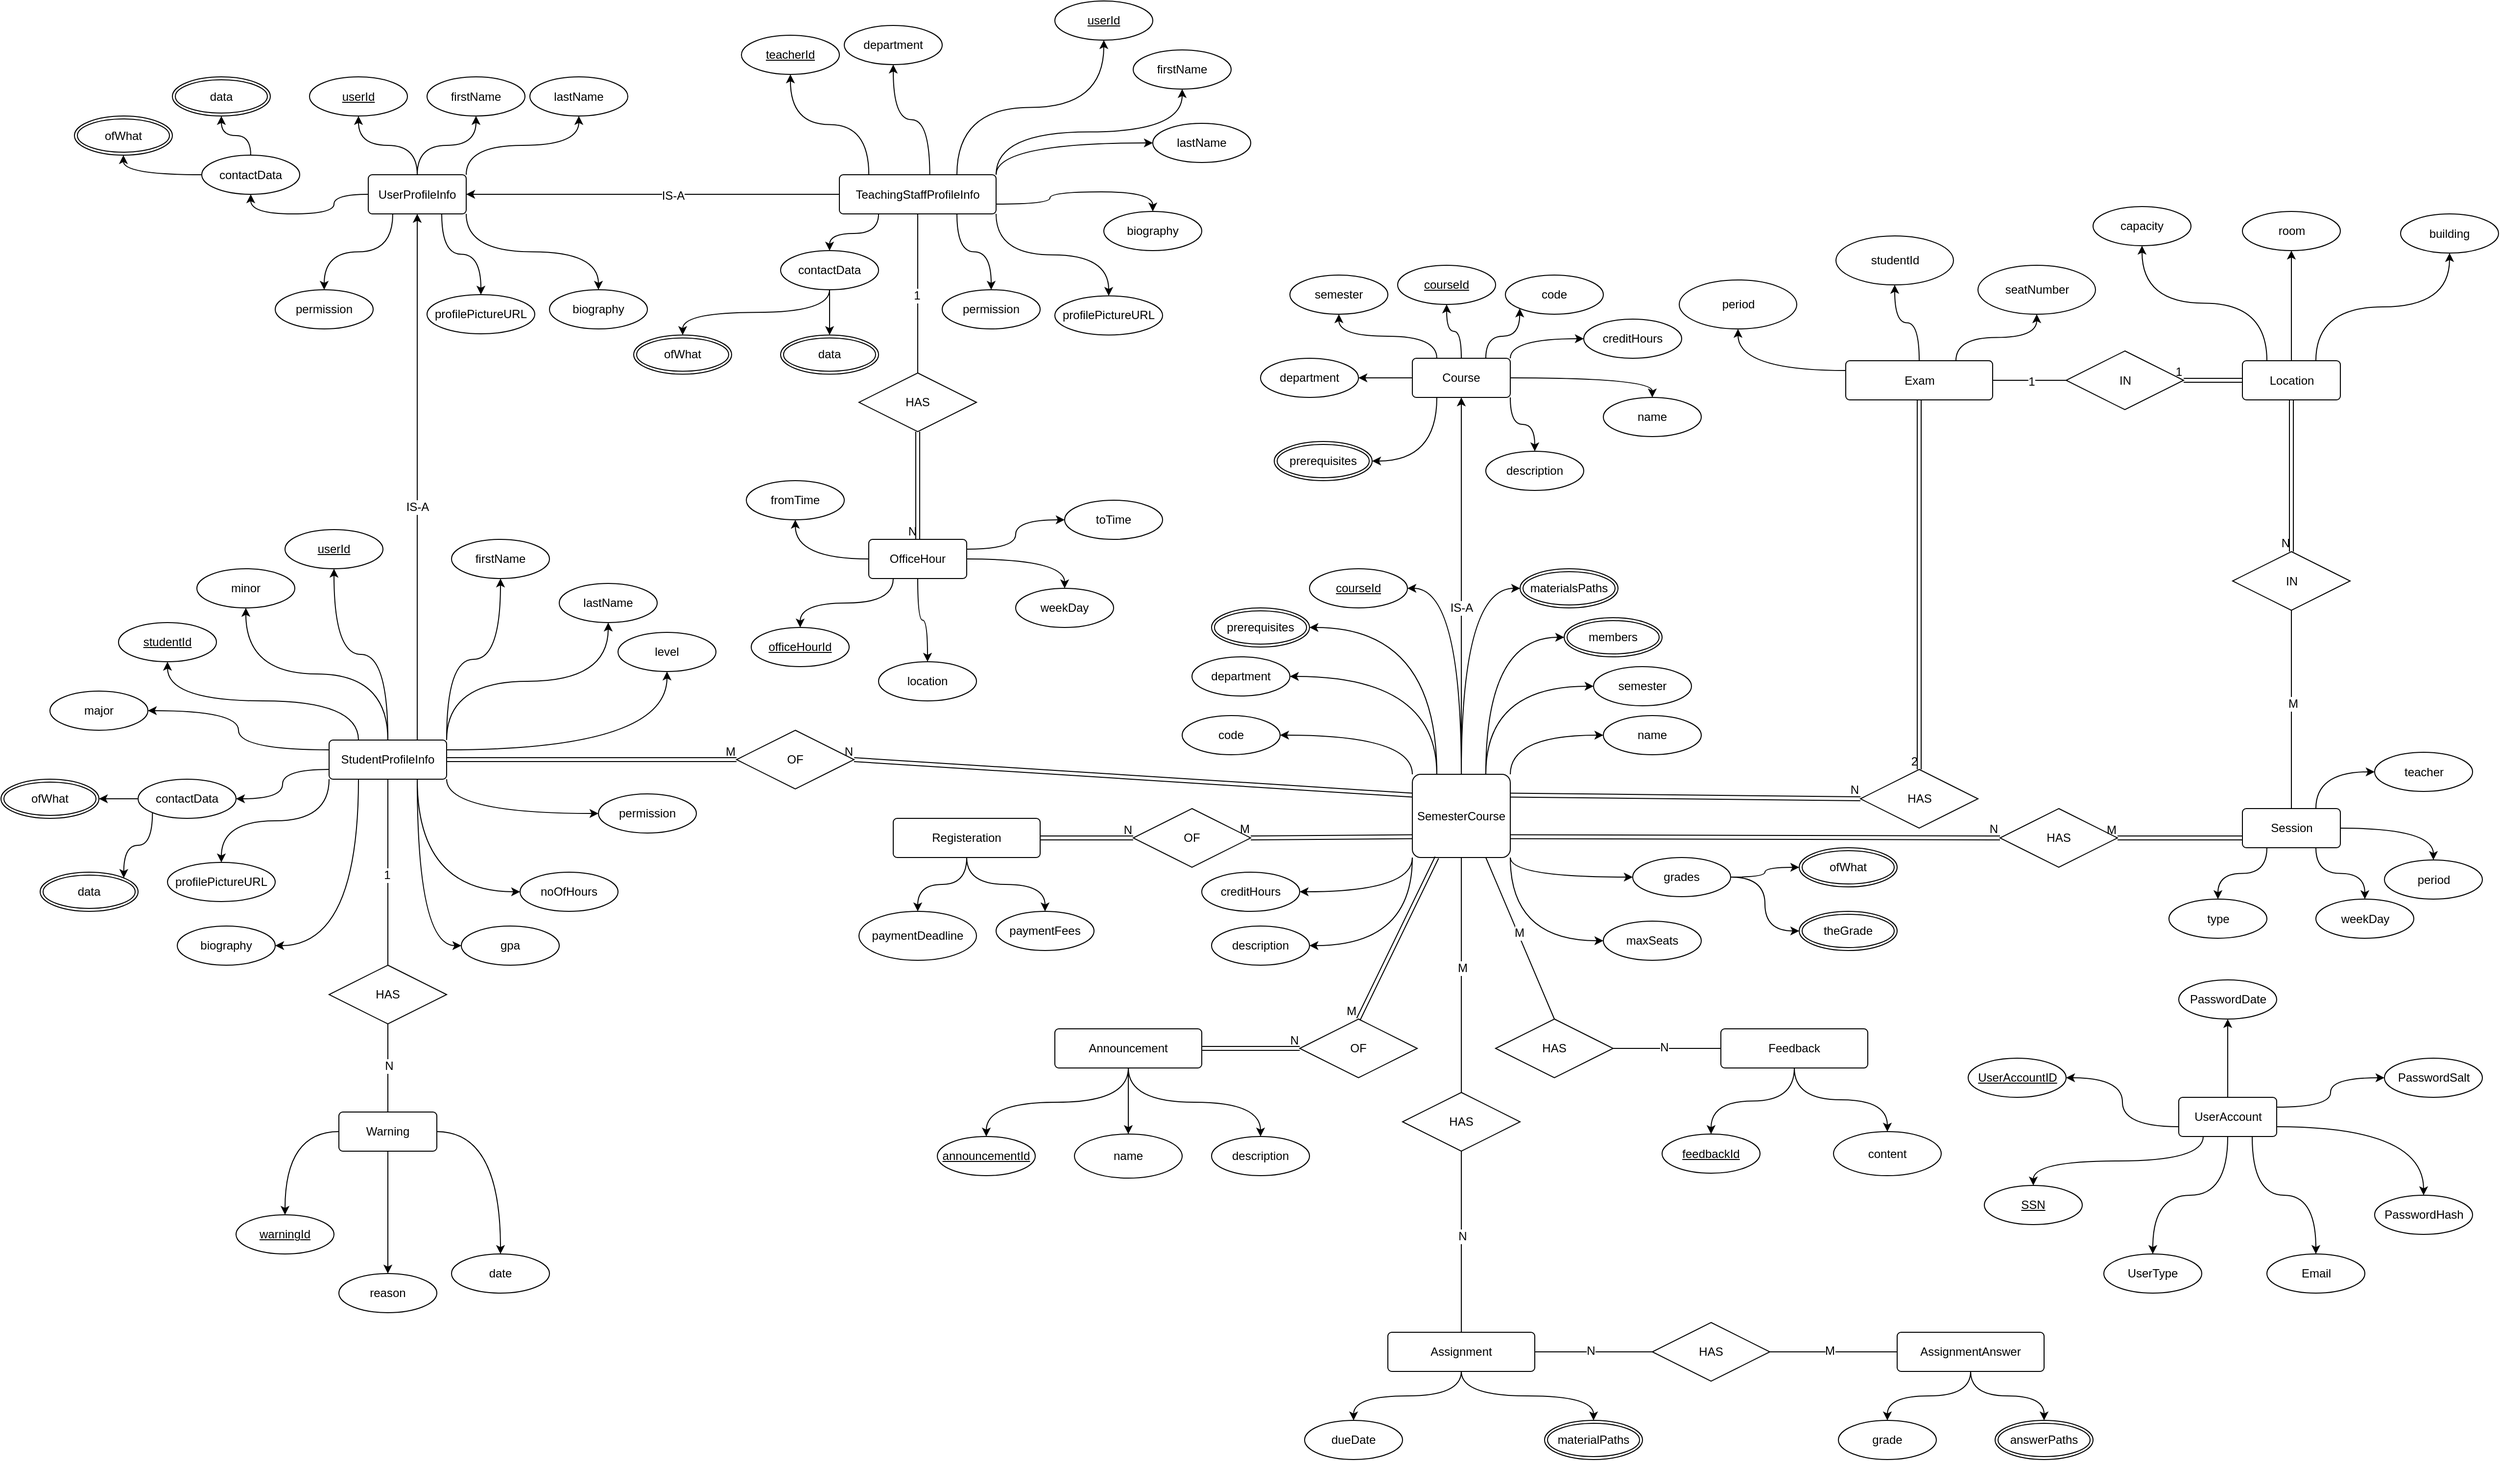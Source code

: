 <mxfile version="22.0.3" type="device">
  <diagram id="R2lEEEUBdFMjLlhIrx00" name="Page-1">
    <mxGraphModel dx="1290" dy="621" grid="1" gridSize="10" guides="1" tooltips="1" connect="1" arrows="1" fold="1" page="1" pageScale="1" pageWidth="850" pageHeight="1100" math="0" shadow="0" extFonts="Permanent Marker^https://fonts.googleapis.com/css?family=Permanent+Marker">
      <root>
        <mxCell id="0" />
        <mxCell id="1" parent="0" />
        <mxCell id="94Th0ascxjRRAc_AjEBm-10" style="edgeStyle=orthogonalEdgeStyle;rounded=0;orthogonalLoop=1;jettySize=auto;html=1;exitX=0.5;exitY=1;exitDx=0;exitDy=0;entryX=0.5;entryY=0;entryDx=0;entryDy=0;curved=1;" parent="1" source="94Th0ascxjRRAc_AjEBm-12" target="94Th0ascxjRRAc_AjEBm-15" edge="1">
          <mxGeometry relative="1" as="geometry">
            <mxPoint x="2363.5" y="1105" as="targetPoint" />
          </mxGeometry>
        </mxCell>
        <mxCell id="94Th0ascxjRRAc_AjEBm-11" style="edgeStyle=orthogonalEdgeStyle;rounded=0;orthogonalLoop=1;jettySize=auto;html=1;entryX=0.5;entryY=0;entryDx=0;entryDy=0;exitX=0.25;exitY=1;exitDx=0;exitDy=0;curved=1;" parent="1" source="94Th0ascxjRRAc_AjEBm-12" target="94Th0ascxjRRAc_AjEBm-13" edge="1">
          <mxGeometry relative="1" as="geometry" />
        </mxCell>
        <mxCell id="94Th0ascxjRRAc_AjEBm-204" style="edgeStyle=orthogonalEdgeStyle;curved=1;rounded=0;orthogonalLoop=1;jettySize=auto;html=1;exitX=0.75;exitY=1;exitDx=0;exitDy=0;entryX=0.5;entryY=0;entryDx=0;entryDy=0;fontFamily=Helvetica;fontSize=12;fontColor=default;" parent="1" source="94Th0ascxjRRAc_AjEBm-12" target="Hyo_tde0UCPhsCr7JcuF-6" edge="1">
          <mxGeometry relative="1" as="geometry">
            <mxPoint x="2343.5" y="1320" as="targetPoint" />
          </mxGeometry>
        </mxCell>
        <mxCell id="Hyo_tde0UCPhsCr7JcuF-13" style="edgeStyle=orthogonalEdgeStyle;curved=1;rounded=0;orthogonalLoop=1;jettySize=auto;html=1;exitX=0;exitY=0.75;exitDx=0;exitDy=0;entryX=1;entryY=0.5;entryDx=0;entryDy=0;" parent="1" source="94Th0ascxjRRAc_AjEBm-12" target="Hyo_tde0UCPhsCr7JcuF-1" edge="1">
          <mxGeometry relative="1" as="geometry" />
        </mxCell>
        <mxCell id="Hyo_tde0UCPhsCr7JcuF-18" style="edgeStyle=orthogonalEdgeStyle;curved=1;rounded=0;orthogonalLoop=1;jettySize=auto;html=1;exitX=1;exitY=0.25;exitDx=0;exitDy=0;entryX=0;entryY=0.5;entryDx=0;entryDy=0;" parent="1" source="94Th0ascxjRRAc_AjEBm-12" target="Hyo_tde0UCPhsCr7JcuF-7" edge="1">
          <mxGeometry relative="1" as="geometry" />
        </mxCell>
        <mxCell id="Hyo_tde0UCPhsCr7JcuF-19" style="edgeStyle=orthogonalEdgeStyle;curved=1;rounded=0;orthogonalLoop=1;jettySize=auto;html=1;exitX=1;exitY=0.75;exitDx=0;exitDy=0;entryX=0.5;entryY=0;entryDx=0;entryDy=0;" parent="1" source="94Th0ascxjRRAc_AjEBm-12" target="Hyo_tde0UCPhsCr7JcuF-5" edge="1">
          <mxGeometry relative="1" as="geometry" />
        </mxCell>
        <mxCell id="bkkktYJN0JZugh-2cCem-1" style="edgeStyle=orthogonalEdgeStyle;rounded=0;orthogonalLoop=1;jettySize=auto;html=1;exitX=0.5;exitY=0;exitDx=0;exitDy=0;entryX=0.5;entryY=1;entryDx=0;entryDy=0;" edge="1" parent="1" source="94Th0ascxjRRAc_AjEBm-12" target="Hyo_tde0UCPhsCr7JcuF-8">
          <mxGeometry relative="1" as="geometry" />
        </mxCell>
        <mxCell id="94Th0ascxjRRAc_AjEBm-12" value="UserAccount" style="rounded=1;arcSize=10;whiteSpace=wrap;html=1;align=center;" parent="1" vertex="1">
          <mxGeometry x="2223.5" y="1120" width="100" height="40" as="geometry" />
        </mxCell>
        <mxCell id="94Th0ascxjRRAc_AjEBm-13" value="SSN" style="ellipse;whiteSpace=wrap;html=1;align=center;fontStyle=4;" parent="1" vertex="1">
          <mxGeometry x="2025" y="1210" width="100" height="40" as="geometry" />
        </mxCell>
        <mxCell id="94Th0ascxjRRAc_AjEBm-15" value="UserType" style="ellipse;whiteSpace=wrap;html=1;align=center;" parent="1" vertex="1">
          <mxGeometry x="2147" y="1280" width="100" height="40" as="geometry" />
        </mxCell>
        <mxCell id="94Th0ascxjRRAc_AjEBm-17" style="edgeStyle=orthogonalEdgeStyle;rounded=0;orthogonalLoop=1;jettySize=auto;html=1;exitX=0.5;exitY=0;exitDx=0;exitDy=0;entryX=0.5;entryY=1;entryDx=0;entryDy=0;curved=1;" parent="1" source="94Th0ascxjRRAc_AjEBm-19" target="94Th0ascxjRRAc_AjEBm-32" edge="1">
          <mxGeometry relative="1" as="geometry">
            <mxPoint x="475" y="127.5" as="targetPoint" />
          </mxGeometry>
        </mxCell>
        <mxCell id="94Th0ascxjRRAc_AjEBm-18" style="edgeStyle=orthogonalEdgeStyle;rounded=0;orthogonalLoop=1;jettySize=auto;html=1;entryX=0.5;entryY=1;entryDx=0;entryDy=0;curved=1;" parent="1" source="94Th0ascxjRRAc_AjEBm-19" target="94Th0ascxjRRAc_AjEBm-20" edge="1">
          <mxGeometry relative="1" as="geometry" />
        </mxCell>
        <mxCell id="94Th0ascxjRRAc_AjEBm-19" value="UserProfileInfo" style="rounded=1;arcSize=10;whiteSpace=wrap;html=1;align=center;" parent="1" vertex="1">
          <mxGeometry x="375" y="177.5" width="100" height="40" as="geometry" />
        </mxCell>
        <mxCell id="94Th0ascxjRRAc_AjEBm-20" value="userId" style="ellipse;whiteSpace=wrap;html=1;align=center;fontStyle=4;" parent="1" vertex="1">
          <mxGeometry x="315" y="77.5" width="100" height="40" as="geometry" />
        </mxCell>
        <mxCell id="94Th0ascxjRRAc_AjEBm-22" style="edgeStyle=orthogonalEdgeStyle;rounded=0;orthogonalLoop=1;jettySize=auto;html=1;exitX=0.5;exitY=1;exitDx=0;exitDy=0;curved=1;" parent="1" source="94Th0ascxjRRAc_AjEBm-24" target="94Th0ascxjRRAc_AjEBm-33" edge="1">
          <mxGeometry relative="1" as="geometry">
            <mxPoint x="320" y="1420" as="targetPoint" />
          </mxGeometry>
        </mxCell>
        <mxCell id="94Th0ascxjRRAc_AjEBm-23" style="edgeStyle=orthogonalEdgeStyle;rounded=0;orthogonalLoop=1;jettySize=auto;html=1;entryX=0.5;entryY=0;entryDx=0;entryDy=0;curved=1;exitX=0;exitY=0.5;exitDx=0;exitDy=0;" parent="1" source="94Th0ascxjRRAc_AjEBm-24" target="94Th0ascxjRRAc_AjEBm-25" edge="1">
          <mxGeometry relative="1" as="geometry">
            <mxPoint x="330" y="1235" as="sourcePoint" />
          </mxGeometry>
        </mxCell>
        <mxCell id="94Th0ascxjRRAc_AjEBm-52" style="edgeStyle=orthogonalEdgeStyle;curved=1;rounded=0;orthogonalLoop=1;jettySize=auto;html=1;exitX=1;exitY=0.5;exitDx=0;exitDy=0;entryX=0.5;entryY=0;entryDx=0;entryDy=0;" parent="1" source="94Th0ascxjRRAc_AjEBm-24" target="94Th0ascxjRRAc_AjEBm-51" edge="1">
          <mxGeometry relative="1" as="geometry" />
        </mxCell>
        <mxCell id="94Th0ascxjRRAc_AjEBm-24" value="Warning" style="rounded=1;arcSize=10;whiteSpace=wrap;html=1;align=center;" parent="1" vertex="1">
          <mxGeometry x="345" y="1135" width="100" height="40" as="geometry" />
        </mxCell>
        <mxCell id="94Th0ascxjRRAc_AjEBm-25" value="warningId" style="ellipse;whiteSpace=wrap;html=1;align=center;fontStyle=4;" parent="1" vertex="1">
          <mxGeometry x="240" y="1240" width="100" height="40" as="geometry" />
        </mxCell>
        <mxCell id="94Th0ascxjRRAc_AjEBm-56" style="edgeStyle=orthogonalEdgeStyle;curved=1;rounded=0;orthogonalLoop=1;jettySize=auto;html=1;exitX=1;exitY=0.25;exitDx=0;exitDy=0;" parent="1" source="94Th0ascxjRRAc_AjEBm-29" target="94Th0ascxjRRAc_AjEBm-53" edge="1">
          <mxGeometry relative="1" as="geometry" />
        </mxCell>
        <mxCell id="94Th0ascxjRRAc_AjEBm-58" style="edgeStyle=orthogonalEdgeStyle;curved=1;rounded=0;orthogonalLoop=1;jettySize=auto;html=1;exitX=1;exitY=0.5;exitDx=0;exitDy=0;entryX=0.5;entryY=0;entryDx=0;entryDy=0;" parent="1" source="94Th0ascxjRRAc_AjEBm-29" target="94Th0ascxjRRAc_AjEBm-54" edge="1">
          <mxGeometry relative="1" as="geometry" />
        </mxCell>
        <mxCell id="94Th0ascxjRRAc_AjEBm-59" style="edgeStyle=orthogonalEdgeStyle;curved=1;rounded=0;orthogonalLoop=1;jettySize=auto;html=1;exitX=0.5;exitY=1;exitDx=0;exitDy=0;" parent="1" source="94Th0ascxjRRAc_AjEBm-29" target="94Th0ascxjRRAc_AjEBm-55" edge="1">
          <mxGeometry relative="1" as="geometry" />
        </mxCell>
        <mxCell id="94Th0ascxjRRAc_AjEBm-274" style="edgeStyle=orthogonalEdgeStyle;curved=1;rounded=0;orthogonalLoop=1;jettySize=auto;html=1;exitX=0.25;exitY=1;exitDx=0;exitDy=0;entryX=0.5;entryY=0;entryDx=0;entryDy=0;fontFamily=Helvetica;fontSize=12;fontColor=default;" parent="1" source="94Th0ascxjRRAc_AjEBm-29" target="94Th0ascxjRRAc_AjEBm-30" edge="1">
          <mxGeometry relative="1" as="geometry" />
        </mxCell>
        <mxCell id="94Th0ascxjRRAc_AjEBm-276" style="edgeStyle=orthogonalEdgeStyle;curved=1;rounded=0;orthogonalLoop=1;jettySize=auto;html=1;exitX=0;exitY=0.5;exitDx=0;exitDy=0;entryX=0.5;entryY=1;entryDx=0;entryDy=0;fontFamily=Helvetica;fontSize=12;fontColor=default;" parent="1" source="94Th0ascxjRRAc_AjEBm-29" target="94Th0ascxjRRAc_AjEBm-34" edge="1">
          <mxGeometry relative="1" as="geometry" />
        </mxCell>
        <mxCell id="94Th0ascxjRRAc_AjEBm-29" value="OfficeHour" style="rounded=1;arcSize=10;whiteSpace=wrap;html=1;align=center;" parent="1" vertex="1">
          <mxGeometry x="886" y="550" width="100" height="40" as="geometry" />
        </mxCell>
        <mxCell id="94Th0ascxjRRAc_AjEBm-30" value="officeHourId" style="ellipse;whiteSpace=wrap;html=1;align=center;fontStyle=4;" parent="1" vertex="1">
          <mxGeometry x="766" y="640" width="100" height="40" as="geometry" />
        </mxCell>
        <mxCell id="94Th0ascxjRRAc_AjEBm-32" value="firstName" style="ellipse;whiteSpace=wrap;html=1;align=center;" parent="1" vertex="1">
          <mxGeometry x="435" y="77.5" width="100" height="40" as="geometry" />
        </mxCell>
        <mxCell id="94Th0ascxjRRAc_AjEBm-33" value="reason" style="ellipse;whiteSpace=wrap;html=1;align=center;" parent="1" vertex="1">
          <mxGeometry x="345" y="1300" width="100" height="40" as="geometry" />
        </mxCell>
        <mxCell id="94Th0ascxjRRAc_AjEBm-34" value="fromTime" style="ellipse;whiteSpace=wrap;html=1;align=center;" parent="1" vertex="1">
          <mxGeometry x="761" y="490" width="100" height="40" as="geometry" />
        </mxCell>
        <mxCell id="94Th0ascxjRRAc_AjEBm-35" style="edgeStyle=orthogonalEdgeStyle;rounded=0;orthogonalLoop=1;jettySize=auto;html=1;exitX=1;exitY=0;exitDx=0;exitDy=0;entryX=0.5;entryY=1;entryDx=0;entryDy=0;curved=1;" parent="1" source="94Th0ascxjRRAc_AjEBm-19" target="94Th0ascxjRRAc_AjEBm-36" edge="1">
          <mxGeometry relative="1" as="geometry">
            <mxPoint x="525" y="152.5" as="sourcePoint" />
            <mxPoint x="575" y="102.5" as="targetPoint" />
          </mxGeometry>
        </mxCell>
        <mxCell id="94Th0ascxjRRAc_AjEBm-36" value="lastName" style="ellipse;whiteSpace=wrap;html=1;align=center;" parent="1" vertex="1">
          <mxGeometry x="540" y="77.5" width="100" height="40" as="geometry" />
        </mxCell>
        <mxCell id="94Th0ascxjRRAc_AjEBm-37" style="edgeStyle=orthogonalEdgeStyle;rounded=0;orthogonalLoop=1;jettySize=auto;html=1;exitX=1;exitY=1;exitDx=0;exitDy=0;entryX=0.5;entryY=0;entryDx=0;entryDy=0;curved=1;" parent="1" source="94Th0ascxjRRAc_AjEBm-19" target="94Th0ascxjRRAc_AjEBm-38" edge="1">
          <mxGeometry relative="1" as="geometry">
            <mxPoint x="515" y="276.97" as="sourcePoint" />
            <mxPoint x="575" y="246.97" as="targetPoint" />
          </mxGeometry>
        </mxCell>
        <mxCell id="94Th0ascxjRRAc_AjEBm-38" value="biography" style="ellipse;whiteSpace=wrap;html=1;align=center;" parent="1" vertex="1">
          <mxGeometry x="560" y="295" width="100" height="40" as="geometry" />
        </mxCell>
        <mxCell id="94Th0ascxjRRAc_AjEBm-39" style="edgeStyle=orthogonalEdgeStyle;rounded=0;orthogonalLoop=1;jettySize=auto;html=1;exitX=0.75;exitY=1;exitDx=0;exitDy=0;entryX=0.5;entryY=0;entryDx=0;entryDy=0;curved=1;" parent="1" source="94Th0ascxjRRAc_AjEBm-19" target="94Th0ascxjRRAc_AjEBm-40" edge="1">
          <mxGeometry relative="1" as="geometry">
            <mxPoint x="405" y="307.5" as="sourcePoint" />
            <mxPoint x="505" y="212.5" as="targetPoint" />
          </mxGeometry>
        </mxCell>
        <mxCell id="94Th0ascxjRRAc_AjEBm-40" value="profilePictureURL" style="ellipse;whiteSpace=wrap;html=1;align=center;" parent="1" vertex="1">
          <mxGeometry x="435" y="300" width="110" height="40" as="geometry" />
        </mxCell>
        <mxCell id="94Th0ascxjRRAc_AjEBm-41" style="edgeStyle=orthogonalEdgeStyle;rounded=0;orthogonalLoop=1;jettySize=auto;html=1;exitX=0.25;exitY=1;exitDx=0;exitDy=0;entryX=0.5;entryY=0;entryDx=0;entryDy=0;curved=1;" parent="1" source="94Th0ascxjRRAc_AjEBm-19" target="94Th0ascxjRRAc_AjEBm-42" edge="1">
          <mxGeometry relative="1" as="geometry">
            <mxPoint x="305" y="307.5" as="sourcePoint" />
            <mxPoint x="405" y="212.5" as="targetPoint" />
          </mxGeometry>
        </mxCell>
        <mxCell id="94Th0ascxjRRAc_AjEBm-42" value="permission" style="ellipse;whiteSpace=wrap;html=1;align=center;" parent="1" vertex="1">
          <mxGeometry x="280" y="295" width="100" height="40" as="geometry" />
        </mxCell>
        <mxCell id="94Th0ascxjRRAc_AjEBm-43" style="edgeStyle=orthogonalEdgeStyle;rounded=0;orthogonalLoop=1;jettySize=auto;html=1;exitX=0;exitY=0.5;exitDx=0;exitDy=0;entryX=0.5;entryY=1;entryDx=0;entryDy=0;curved=1;" parent="1" source="94Th0ascxjRRAc_AjEBm-19" target="94Th0ascxjRRAc_AjEBm-44" edge="1">
          <mxGeometry relative="1" as="geometry">
            <mxPoint x="255" y="232.24" as="sourcePoint" />
            <mxPoint x="355" y="137.24" as="targetPoint" />
          </mxGeometry>
        </mxCell>
        <mxCell id="94Th0ascxjRRAc_AjEBm-48" style="edgeStyle=orthogonalEdgeStyle;curved=1;rounded=0;orthogonalLoop=1;jettySize=auto;html=1;exitX=0.5;exitY=0;exitDx=0;exitDy=0;entryX=0.5;entryY=1;entryDx=0;entryDy=0;" parent="1" source="94Th0ascxjRRAc_AjEBm-44" target="94Th0ascxjRRAc_AjEBm-45" edge="1">
          <mxGeometry relative="1" as="geometry" />
        </mxCell>
        <mxCell id="94Th0ascxjRRAc_AjEBm-50" style="edgeStyle=orthogonalEdgeStyle;curved=1;rounded=0;orthogonalLoop=1;jettySize=auto;html=1;exitX=0;exitY=0.5;exitDx=0;exitDy=0;entryX=0.5;entryY=1;entryDx=0;entryDy=0;" parent="1" source="94Th0ascxjRRAc_AjEBm-44" target="94Th0ascxjRRAc_AjEBm-46" edge="1">
          <mxGeometry relative="1" as="geometry" />
        </mxCell>
        <mxCell id="94Th0ascxjRRAc_AjEBm-44" value="contactData" style="ellipse;whiteSpace=wrap;html=1;align=center;" parent="1" vertex="1">
          <mxGeometry x="205" y="157.5" width="100" height="40" as="geometry" />
        </mxCell>
        <mxCell id="94Th0ascxjRRAc_AjEBm-45" value="data" style="ellipse;shape=doubleEllipse;margin=3;whiteSpace=wrap;html=1;align=center;" parent="1" vertex="1">
          <mxGeometry x="175" y="77.5" width="100" height="40" as="geometry" />
        </mxCell>
        <mxCell id="94Th0ascxjRRAc_AjEBm-46" value="ofWhat" style="ellipse;shape=doubleEllipse;margin=3;whiteSpace=wrap;html=1;align=center;" parent="1" vertex="1">
          <mxGeometry x="75" y="117.5" width="100" height="40" as="geometry" />
        </mxCell>
        <mxCell id="94Th0ascxjRRAc_AjEBm-51" value="date" style="ellipse;whiteSpace=wrap;html=1;align=center;" parent="1" vertex="1">
          <mxGeometry x="460" y="1280" width="100" height="40" as="geometry" />
        </mxCell>
        <mxCell id="94Th0ascxjRRAc_AjEBm-53" value="toTime" style="ellipse;whiteSpace=wrap;html=1;align=center;" parent="1" vertex="1">
          <mxGeometry x="1086" y="510" width="100" height="40" as="geometry" />
        </mxCell>
        <mxCell id="94Th0ascxjRRAc_AjEBm-54" value="weekDay" style="ellipse;whiteSpace=wrap;html=1;align=center;" parent="1" vertex="1">
          <mxGeometry x="1036" y="600" width="100" height="40" as="geometry" />
        </mxCell>
        <mxCell id="94Th0ascxjRRAc_AjEBm-55" value="location" style="ellipse;whiteSpace=wrap;html=1;align=center;" parent="1" vertex="1">
          <mxGeometry x="896" y="675" width="100" height="40" as="geometry" />
        </mxCell>
        <mxCell id="94Th0ascxjRRAc_AjEBm-60" style="edgeStyle=orthogonalEdgeStyle;rounded=0;orthogonalLoop=1;jettySize=auto;html=1;exitX=0.5;exitY=0;exitDx=0;exitDy=0;entryX=0.5;entryY=1;entryDx=0;entryDy=0;curved=1;" parent="1" source="94Th0ascxjRRAc_AjEBm-121" target="94Th0ascxjRRAc_AjEBm-73" edge="1">
          <mxGeometry relative="1" as="geometry">
            <mxPoint x="404.6" y="772.16" as="sourcePoint" />
            <mxPoint x="440.0" y="735" as="targetPoint" />
          </mxGeometry>
        </mxCell>
        <mxCell id="94Th0ascxjRRAc_AjEBm-62" style="edgeStyle=orthogonalEdgeStyle;curved=1;rounded=0;orthogonalLoop=1;jettySize=auto;html=1;exitX=1;exitY=0.25;exitDx=0;exitDy=0;" parent="1" source="94Th0ascxjRRAc_AjEBm-121" target="94Th0ascxjRRAc_AjEBm-74" edge="1">
          <mxGeometry relative="1" as="geometry">
            <mxPoint x="432.5" y="775" as="sourcePoint" />
            <mxPoint x="500" y="765" as="targetPoint" />
          </mxGeometry>
        </mxCell>
        <mxCell id="94Th0ascxjRRAc_AjEBm-70" value="noOfHours" style="ellipse;whiteSpace=wrap;html=1;align=center;" parent="1" vertex="1">
          <mxGeometry x="530" y="890" width="100" height="40" as="geometry" />
        </mxCell>
        <mxCell id="94Th0ascxjRRAc_AjEBm-71" value="gpa" style="ellipse;whiteSpace=wrap;html=1;align=center;" parent="1" vertex="1">
          <mxGeometry x="470" y="945" width="100" height="40" as="geometry" />
        </mxCell>
        <mxCell id="94Th0ascxjRRAc_AjEBm-73" value="minor" style="ellipse;whiteSpace=wrap;html=1;align=center;" parent="1" vertex="1">
          <mxGeometry x="200" y="580" width="100" height="40" as="geometry" />
        </mxCell>
        <mxCell id="94Th0ascxjRRAc_AjEBm-74" value="level" style="ellipse;whiteSpace=wrap;html=1;align=center;" parent="1" vertex="1">
          <mxGeometry x="630" y="645" width="100" height="40" as="geometry" />
        </mxCell>
        <mxCell id="94Th0ascxjRRAc_AjEBm-97" style="edgeStyle=orthogonalEdgeStyle;curved=1;rounded=0;orthogonalLoop=1;jettySize=auto;html=1;entryX=0.5;entryY=1;entryDx=0;entryDy=0;exitX=0.25;exitY=0;exitDx=0;exitDy=0;" parent="1" source="94Th0ascxjRRAc_AjEBm-121" target="94Th0ascxjRRAc_AjEBm-94" edge="1">
          <mxGeometry relative="1" as="geometry">
            <mxPoint x="350" y="765" as="sourcePoint" />
          </mxGeometry>
        </mxCell>
        <mxCell id="94Th0ascxjRRAc_AjEBm-98" style="edgeStyle=orthogonalEdgeStyle;curved=1;rounded=0;orthogonalLoop=1;jettySize=auto;html=1;exitX=0;exitY=0.25;exitDx=0;exitDy=0;entryX=1;entryY=0.5;entryDx=0;entryDy=0;" parent="1" source="94Th0ascxjRRAc_AjEBm-121" target="94Th0ascxjRRAc_AjEBm-95" edge="1">
          <mxGeometry relative="1" as="geometry">
            <mxPoint x="320" y="785" as="sourcePoint" />
          </mxGeometry>
        </mxCell>
        <mxCell id="94Th0ascxjRRAc_AjEBm-91" style="edgeStyle=orthogonalEdgeStyle;curved=1;rounded=0;orthogonalLoop=1;jettySize=auto;html=1;exitX=0.188;exitY=0;exitDx=0;exitDy=0;entryX=0.5;entryY=1;entryDx=0;entryDy=0;exitPerimeter=0;" parent="1" source="94Th0ascxjRRAc_AjEBm-122" target="94Th0ascxjRRAc_AjEBm-90" edge="1">
          <mxGeometry relative="1" as="geometry">
            <mxPoint x="928.5" y="155" as="sourcePoint" />
          </mxGeometry>
        </mxCell>
        <mxCell id="94Th0ascxjRRAc_AjEBm-93" style="edgeStyle=orthogonalEdgeStyle;curved=1;rounded=0;orthogonalLoop=1;jettySize=auto;html=1;exitX=0.577;exitY=0.028;exitDx=0;exitDy=0;entryX=0.5;entryY=1;entryDx=0;entryDy=0;exitPerimeter=0;" parent="1" source="94Th0ascxjRRAc_AjEBm-122" target="94Th0ascxjRRAc_AjEBm-92" edge="1">
          <mxGeometry relative="1" as="geometry">
            <mxPoint x="966" y="155" as="sourcePoint" />
          </mxGeometry>
        </mxCell>
        <mxCell id="94Th0ascxjRRAc_AjEBm-90" value="&lt;u&gt;teacherId&lt;/u&gt;" style="ellipse;whiteSpace=wrap;html=1;align=center;" parent="1" vertex="1">
          <mxGeometry x="756" y="35" width="100" height="40" as="geometry" />
        </mxCell>
        <mxCell id="94Th0ascxjRRAc_AjEBm-92" value="department" style="ellipse;whiteSpace=wrap;html=1;align=center;" parent="1" vertex="1">
          <mxGeometry x="861" y="25" width="100" height="40" as="geometry" />
        </mxCell>
        <mxCell id="94Th0ascxjRRAc_AjEBm-94" value="&lt;u&gt;studentId&lt;/u&gt;" style="ellipse;whiteSpace=wrap;html=1;align=center;" parent="1" vertex="1">
          <mxGeometry x="120" y="635" width="100" height="40" as="geometry" />
        </mxCell>
        <mxCell id="94Th0ascxjRRAc_AjEBm-95" value="major" style="ellipse;whiteSpace=wrap;html=1;align=center;" parent="1" vertex="1">
          <mxGeometry x="50" y="705" width="100" height="40" as="geometry" />
        </mxCell>
        <mxCell id="94Th0ascxjRRAc_AjEBm-385" style="edgeStyle=orthogonalEdgeStyle;curved=1;rounded=0;orthogonalLoop=1;jettySize=auto;html=1;exitX=0.5;exitY=0;exitDx=0;exitDy=0;entryX=0.5;entryY=1;entryDx=0;entryDy=0;fontFamily=Helvetica;fontSize=12;fontColor=default;" parent="1" source="94Th0ascxjRRAc_AjEBm-111" target="94Th0ascxjRRAc_AjEBm-117" edge="1">
          <mxGeometry relative="1" as="geometry" />
        </mxCell>
        <mxCell id="94Th0ascxjRRAc_AjEBm-386" style="edgeStyle=orthogonalEdgeStyle;curved=1;rounded=0;orthogonalLoop=1;jettySize=auto;html=1;exitX=0.75;exitY=0;exitDx=0;exitDy=0;entryX=0;entryY=1;entryDx=0;entryDy=0;fontFamily=Helvetica;fontSize=12;fontColor=default;" parent="1" source="94Th0ascxjRRAc_AjEBm-111" target="94Th0ascxjRRAc_AjEBm-118" edge="1">
          <mxGeometry relative="1" as="geometry" />
        </mxCell>
        <mxCell id="94Th0ascxjRRAc_AjEBm-387" style="edgeStyle=orthogonalEdgeStyle;curved=1;rounded=0;orthogonalLoop=1;jettySize=auto;html=1;exitX=1;exitY=0;exitDx=0;exitDy=0;entryX=0;entryY=0.5;entryDx=0;entryDy=0;fontFamily=Helvetica;fontSize=12;fontColor=default;" parent="1" source="94Th0ascxjRRAc_AjEBm-111" target="94Th0ascxjRRAc_AjEBm-119" edge="1">
          <mxGeometry relative="1" as="geometry" />
        </mxCell>
        <mxCell id="94Th0ascxjRRAc_AjEBm-388" style="edgeStyle=orthogonalEdgeStyle;curved=1;rounded=0;orthogonalLoop=1;jettySize=auto;html=1;exitX=1;exitY=0.5;exitDx=0;exitDy=0;entryX=0.5;entryY=0;entryDx=0;entryDy=0;fontFamily=Helvetica;fontSize=12;fontColor=default;" parent="1" source="94Th0ascxjRRAc_AjEBm-111" target="94Th0ascxjRRAc_AjEBm-115" edge="1">
          <mxGeometry relative="1" as="geometry" />
        </mxCell>
        <mxCell id="94Th0ascxjRRAc_AjEBm-389" style="edgeStyle=orthogonalEdgeStyle;curved=1;rounded=0;orthogonalLoop=1;jettySize=auto;html=1;exitX=1;exitY=1;exitDx=0;exitDy=0;entryX=0.5;entryY=0;entryDx=0;entryDy=0;fontFamily=Helvetica;fontSize=12;fontColor=default;" parent="1" source="94Th0ascxjRRAc_AjEBm-111" target="94Th0ascxjRRAc_AjEBm-113" edge="1">
          <mxGeometry relative="1" as="geometry" />
        </mxCell>
        <mxCell id="94Th0ascxjRRAc_AjEBm-390" style="edgeStyle=orthogonalEdgeStyle;curved=1;rounded=0;orthogonalLoop=1;jettySize=auto;html=1;exitX=0.25;exitY=1;exitDx=0;exitDy=0;entryX=1;entryY=0.5;entryDx=0;entryDy=0;fontFamily=Helvetica;fontSize=12;fontColor=default;" parent="1" source="94Th0ascxjRRAc_AjEBm-111" target="94Th0ascxjRRAc_AjEBm-426" edge="1">
          <mxGeometry relative="1" as="geometry">
            <mxPoint x="1436" y="470" as="targetPoint" />
          </mxGeometry>
        </mxCell>
        <mxCell id="94Th0ascxjRRAc_AjEBm-391" style="edgeStyle=orthogonalEdgeStyle;curved=1;rounded=0;orthogonalLoop=1;jettySize=auto;html=1;exitX=0;exitY=0.5;exitDx=0;exitDy=0;entryX=1;entryY=0.5;entryDx=0;entryDy=0;fontFamily=Helvetica;fontSize=12;fontColor=default;" parent="1" source="94Th0ascxjRRAc_AjEBm-111" target="94Th0ascxjRRAc_AjEBm-114" edge="1">
          <mxGeometry relative="1" as="geometry" />
        </mxCell>
        <mxCell id="94Th0ascxjRRAc_AjEBm-392" style="edgeStyle=orthogonalEdgeStyle;curved=1;rounded=0;orthogonalLoop=1;jettySize=auto;html=1;exitX=0.25;exitY=0;exitDx=0;exitDy=0;entryX=0.5;entryY=1;entryDx=0;entryDy=0;fontFamily=Helvetica;fontSize=12;fontColor=default;" parent="1" source="94Th0ascxjRRAc_AjEBm-111" target="94Th0ascxjRRAc_AjEBm-116" edge="1">
          <mxGeometry relative="1" as="geometry" />
        </mxCell>
        <mxCell id="94Th0ascxjRRAc_AjEBm-111" value="Course" style="rounded=1;arcSize=10;whiteSpace=wrap;html=1;align=center;" parent="1" vertex="1">
          <mxGeometry x="1441" y="365" width="100" height="40" as="geometry" />
        </mxCell>
        <mxCell id="94Th0ascxjRRAc_AjEBm-113" value="description" style="ellipse;whiteSpace=wrap;html=1;align=center;" parent="1" vertex="1">
          <mxGeometry x="1516" y="460" width="100" height="40" as="geometry" />
        </mxCell>
        <mxCell id="94Th0ascxjRRAc_AjEBm-114" value="department" style="ellipse;whiteSpace=wrap;html=1;align=center;" parent="1" vertex="1">
          <mxGeometry x="1286" y="365" width="100" height="40" as="geometry" />
        </mxCell>
        <mxCell id="94Th0ascxjRRAc_AjEBm-115" value="name" style="ellipse;whiteSpace=wrap;html=1;align=center;" parent="1" vertex="1">
          <mxGeometry x="1636" y="405" width="100" height="40" as="geometry" />
        </mxCell>
        <mxCell id="94Th0ascxjRRAc_AjEBm-116" value="semester" style="ellipse;whiteSpace=wrap;html=1;align=center;" parent="1" vertex="1">
          <mxGeometry x="1316" y="280" width="100" height="40" as="geometry" />
        </mxCell>
        <mxCell id="94Th0ascxjRRAc_AjEBm-117" value="&lt;u&gt;courseId&lt;/u&gt;" style="ellipse;whiteSpace=wrap;html=1;align=center;" parent="1" vertex="1">
          <mxGeometry x="1426" y="270" width="100" height="40" as="geometry" />
        </mxCell>
        <mxCell id="94Th0ascxjRRAc_AjEBm-118" value="code" style="ellipse;whiteSpace=wrap;html=1;align=center;" parent="1" vertex="1">
          <mxGeometry x="1536" y="280" width="100" height="40" as="geometry" />
        </mxCell>
        <mxCell id="94Th0ascxjRRAc_AjEBm-119" value="creditHours" style="ellipse;whiteSpace=wrap;html=1;align=center;" parent="1" vertex="1">
          <mxGeometry x="1616" y="325" width="100" height="40" as="geometry" />
        </mxCell>
        <mxCell id="94Th0ascxjRRAc_AjEBm-234" style="edgeStyle=orthogonalEdgeStyle;curved=1;rounded=0;orthogonalLoop=1;jettySize=auto;html=1;exitX=0;exitY=0.75;exitDx=0;exitDy=0;entryX=1;entryY=0.5;entryDx=0;entryDy=0;fontFamily=Helvetica;fontSize=12;fontColor=default;" parent="1" source="94Th0ascxjRRAc_AjEBm-121" target="94Th0ascxjRRAc_AjEBm-226" edge="1">
          <mxGeometry relative="1" as="geometry" />
        </mxCell>
        <mxCell id="94Th0ascxjRRAc_AjEBm-238" style="edgeStyle=orthogonalEdgeStyle;curved=1;rounded=0;orthogonalLoop=1;jettySize=auto;html=1;exitX=0;exitY=1;exitDx=0;exitDy=0;entryX=0.5;entryY=0;entryDx=0;entryDy=0;fontFamily=Helvetica;fontSize=12;fontColor=default;" parent="1" source="94Th0ascxjRRAc_AjEBm-121" target="94Th0ascxjRRAc_AjEBm-229" edge="1">
          <mxGeometry relative="1" as="geometry" />
        </mxCell>
        <mxCell id="94Th0ascxjRRAc_AjEBm-240" style="edgeStyle=orthogonalEdgeStyle;curved=1;rounded=0;orthogonalLoop=1;jettySize=auto;html=1;exitX=1;exitY=1;exitDx=0;exitDy=0;entryX=0;entryY=0.5;entryDx=0;entryDy=0;fontFamily=Helvetica;fontSize=12;fontColor=default;" parent="1" source="94Th0ascxjRRAc_AjEBm-121" target="94Th0ascxjRRAc_AjEBm-228" edge="1">
          <mxGeometry relative="1" as="geometry" />
        </mxCell>
        <mxCell id="94Th0ascxjRRAc_AjEBm-241" style="edgeStyle=orthogonalEdgeStyle;curved=1;rounded=0;orthogonalLoop=1;jettySize=auto;html=1;exitX=0.5;exitY=0;exitDx=0;exitDy=0;entryX=0.5;entryY=1;entryDx=0;entryDy=0;fontFamily=Helvetica;fontSize=12;fontColor=default;" parent="1" source="94Th0ascxjRRAc_AjEBm-121" target="94Th0ascxjRRAc_AjEBm-224" edge="1">
          <mxGeometry relative="1" as="geometry" />
        </mxCell>
        <mxCell id="94Th0ascxjRRAc_AjEBm-242" style="edgeStyle=orthogonalEdgeStyle;curved=1;rounded=0;orthogonalLoop=1;jettySize=auto;html=1;exitX=1;exitY=0;exitDx=0;exitDy=0;entryX=0.5;entryY=1;entryDx=0;entryDy=0;fontFamily=Helvetica;fontSize=12;fontColor=default;" parent="1" source="94Th0ascxjRRAc_AjEBm-121" target="94Th0ascxjRRAc_AjEBm-223" edge="1">
          <mxGeometry relative="1" as="geometry" />
        </mxCell>
        <mxCell id="94Th0ascxjRRAc_AjEBm-243" style="edgeStyle=orthogonalEdgeStyle;curved=1;rounded=0;orthogonalLoop=1;jettySize=auto;html=1;exitX=1;exitY=0;exitDx=0;exitDy=0;entryX=0.5;entryY=1;entryDx=0;entryDy=0;fontFamily=Helvetica;fontSize=12;fontColor=default;" parent="1" source="94Th0ascxjRRAc_AjEBm-121" target="94Th0ascxjRRAc_AjEBm-231" edge="1">
          <mxGeometry relative="1" as="geometry" />
        </mxCell>
        <mxCell id="94Th0ascxjRRAc_AjEBm-367" style="edgeStyle=orthogonalEdgeStyle;curved=1;rounded=0;orthogonalLoop=1;jettySize=auto;html=1;exitX=0.75;exitY=1;exitDx=0;exitDy=0;entryX=0;entryY=0.5;entryDx=0;entryDy=0;fontFamily=Helvetica;fontSize=12;fontColor=default;" parent="1" source="94Th0ascxjRRAc_AjEBm-121" target="94Th0ascxjRRAc_AjEBm-70" edge="1">
          <mxGeometry relative="1" as="geometry" />
        </mxCell>
        <mxCell id="94Th0ascxjRRAc_AjEBm-368" style="edgeStyle=orthogonalEdgeStyle;curved=1;rounded=0;orthogonalLoop=1;jettySize=auto;html=1;exitX=0.75;exitY=1;exitDx=0;exitDy=0;entryX=0;entryY=0.5;entryDx=0;entryDy=0;fontFamily=Helvetica;fontSize=12;fontColor=default;" parent="1" source="94Th0ascxjRRAc_AjEBm-121" target="94Th0ascxjRRAc_AjEBm-71" edge="1">
          <mxGeometry relative="1" as="geometry" />
        </mxCell>
        <mxCell id="94Th0ascxjRRAc_AjEBm-370" style="edgeStyle=orthogonalEdgeStyle;curved=1;rounded=0;orthogonalLoop=1;jettySize=auto;html=1;exitX=0.25;exitY=1;exitDx=0;exitDy=0;entryX=1;entryY=0.5;entryDx=0;entryDy=0;fontFamily=Helvetica;fontSize=12;fontColor=default;" parent="1" source="94Th0ascxjRRAc_AjEBm-121" target="94Th0ascxjRRAc_AjEBm-230" edge="1">
          <mxGeometry relative="1" as="geometry" />
        </mxCell>
        <mxCell id="94Th0ascxjRRAc_AjEBm-121" value="StudentProfileInfo" style="rounded=1;arcSize=10;whiteSpace=wrap;html=1;align=center;strokeColor=default;verticalAlign=middle;fontFamily=Helvetica;fontSize=12;fontColor=default;fillColor=default;" parent="1" vertex="1">
          <mxGeometry x="335" y="755" width="120" height="40" as="geometry" />
        </mxCell>
        <mxCell id="94Th0ascxjRRAc_AjEBm-254" style="edgeStyle=orthogonalEdgeStyle;curved=1;rounded=0;orthogonalLoop=1;jettySize=auto;html=1;exitX=0.75;exitY=0;exitDx=0;exitDy=0;entryX=0.5;entryY=1;entryDx=0;entryDy=0;fontFamily=Helvetica;fontSize=12;fontColor=default;" parent="1" source="94Th0ascxjRRAc_AjEBm-122" target="94Th0ascxjRRAc_AjEBm-251" edge="1">
          <mxGeometry relative="1" as="geometry" />
        </mxCell>
        <mxCell id="94Th0ascxjRRAc_AjEBm-255" style="edgeStyle=orthogonalEdgeStyle;curved=1;rounded=0;orthogonalLoop=1;jettySize=auto;html=1;exitX=1;exitY=0;exitDx=0;exitDy=0;entryX=0.5;entryY=1;entryDx=0;entryDy=0;fontFamily=Helvetica;fontSize=12;fontColor=default;" parent="1" source="94Th0ascxjRRAc_AjEBm-122" target="94Th0ascxjRRAc_AjEBm-250" edge="1">
          <mxGeometry relative="1" as="geometry" />
        </mxCell>
        <mxCell id="94Th0ascxjRRAc_AjEBm-256" style="edgeStyle=orthogonalEdgeStyle;curved=1;rounded=0;orthogonalLoop=1;jettySize=auto;html=1;exitX=1;exitY=0;exitDx=0;exitDy=0;entryX=0;entryY=0.5;entryDx=0;entryDy=0;fontFamily=Helvetica;fontSize=12;fontColor=default;" parent="1" source="94Th0ascxjRRAc_AjEBm-122" target="94Th0ascxjRRAc_AjEBm-249" edge="1">
          <mxGeometry relative="1" as="geometry" />
        </mxCell>
        <mxCell id="94Th0ascxjRRAc_AjEBm-258" style="edgeStyle=orthogonalEdgeStyle;curved=1;rounded=0;orthogonalLoop=1;jettySize=auto;html=1;exitX=1;exitY=0.75;exitDx=0;exitDy=0;entryX=0.5;entryY=0;entryDx=0;entryDy=0;fontFamily=Helvetica;fontSize=12;fontColor=default;" parent="1" source="94Th0ascxjRRAc_AjEBm-122" target="94Th0ascxjRRAc_AjEBm-247" edge="1">
          <mxGeometry relative="1" as="geometry" />
        </mxCell>
        <mxCell id="94Th0ascxjRRAc_AjEBm-259" style="edgeStyle=orthogonalEdgeStyle;curved=1;rounded=0;orthogonalLoop=1;jettySize=auto;html=1;exitX=1;exitY=1;exitDx=0;exitDy=0;entryX=0.5;entryY=0;entryDx=0;entryDy=0;fontFamily=Helvetica;fontSize=12;fontColor=default;" parent="1" source="94Th0ascxjRRAc_AjEBm-122" target="94Th0ascxjRRAc_AjEBm-248" edge="1">
          <mxGeometry relative="1" as="geometry" />
        </mxCell>
        <mxCell id="94Th0ascxjRRAc_AjEBm-260" style="edgeStyle=orthogonalEdgeStyle;curved=1;rounded=0;orthogonalLoop=1;jettySize=auto;html=1;exitX=0.75;exitY=1;exitDx=0;exitDy=0;entryX=0.5;entryY=0;entryDx=0;entryDy=0;fontFamily=Helvetica;fontSize=12;fontColor=default;" parent="1" source="94Th0ascxjRRAc_AjEBm-122" target="94Th0ascxjRRAc_AjEBm-253" edge="1">
          <mxGeometry relative="1" as="geometry" />
        </mxCell>
        <mxCell id="94Th0ascxjRRAc_AjEBm-261" style="edgeStyle=orthogonalEdgeStyle;curved=1;rounded=0;orthogonalLoop=1;jettySize=auto;html=1;exitX=0.25;exitY=1;exitDx=0;exitDy=0;entryX=0.5;entryY=0;entryDx=0;entryDy=0;fontFamily=Helvetica;fontSize=12;fontColor=default;" parent="1" source="94Th0ascxjRRAc_AjEBm-122" target="94Th0ascxjRRAc_AjEBm-252" edge="1">
          <mxGeometry relative="1" as="geometry" />
        </mxCell>
        <mxCell id="94Th0ascxjRRAc_AjEBm-122" value="TeachingStaffProfileInfo" style="rounded=1;arcSize=10;whiteSpace=wrap;html=1;align=center;strokeColor=default;verticalAlign=middle;fontFamily=Helvetica;fontSize=12;fontColor=default;fillColor=default;" parent="1" vertex="1">
          <mxGeometry x="856" y="177.5" width="160" height="40" as="geometry" />
        </mxCell>
        <mxCell id="94Th0ascxjRRAc_AjEBm-411" style="edgeStyle=orthogonalEdgeStyle;curved=1;rounded=0;orthogonalLoop=1;jettySize=auto;html=1;exitX=0;exitY=1;exitDx=0;exitDy=0;entryX=1;entryY=0.5;entryDx=0;entryDy=0;fontFamily=Helvetica;fontSize=12;fontColor=default;" parent="1" source="94Th0ascxjRRAc_AjEBm-123" target="94Th0ascxjRRAc_AjEBm-285" edge="1">
          <mxGeometry relative="1" as="geometry" />
        </mxCell>
        <mxCell id="94Th0ascxjRRAc_AjEBm-412" style="edgeStyle=orthogonalEdgeStyle;curved=1;rounded=0;orthogonalLoop=1;jettySize=auto;html=1;exitX=0;exitY=1;exitDx=0;exitDy=0;entryX=1;entryY=0.5;entryDx=0;entryDy=0;fontFamily=Helvetica;fontSize=12;fontColor=default;" parent="1" source="94Th0ascxjRRAc_AjEBm-123" target="94Th0ascxjRRAc_AjEBm-283" edge="1">
          <mxGeometry relative="1" as="geometry" />
        </mxCell>
        <mxCell id="94Th0ascxjRRAc_AjEBm-413" style="edgeStyle=orthogonalEdgeStyle;curved=1;rounded=0;orthogonalLoop=1;jettySize=auto;html=1;exitX=0;exitY=0;exitDx=0;exitDy=0;entryX=1;entryY=0.5;entryDx=0;entryDy=0;fontFamily=Helvetica;fontSize=12;fontColor=default;" parent="1" source="94Th0ascxjRRAc_AjEBm-123" target="94Th0ascxjRRAc_AjEBm-286" edge="1">
          <mxGeometry relative="1" as="geometry" />
        </mxCell>
        <mxCell id="94Th0ascxjRRAc_AjEBm-414" style="edgeStyle=orthogonalEdgeStyle;curved=1;rounded=0;orthogonalLoop=1;jettySize=auto;html=1;exitX=0.25;exitY=0;exitDx=0;exitDy=0;entryX=1;entryY=0.5;entryDx=0;entryDy=0;fontFamily=Helvetica;fontSize=12;fontColor=default;" parent="1" source="94Th0ascxjRRAc_AjEBm-123" target="94Th0ascxjRRAc_AjEBm-281" edge="1">
          <mxGeometry relative="1" as="geometry" />
        </mxCell>
        <mxCell id="94Th0ascxjRRAc_AjEBm-415" style="edgeStyle=orthogonalEdgeStyle;curved=1;rounded=0;orthogonalLoop=1;jettySize=auto;html=1;exitX=0.25;exitY=0;exitDx=0;exitDy=0;entryX=1;entryY=0.5;entryDx=0;entryDy=0;fontFamily=Helvetica;fontSize=12;fontColor=default;" parent="1" source="94Th0ascxjRRAc_AjEBm-123" target="94Th0ascxjRRAc_AjEBm-427" edge="1">
          <mxGeometry relative="1" as="geometry">
            <mxPoint x="1366" y="640" as="targetPoint" />
          </mxGeometry>
        </mxCell>
        <mxCell id="94Th0ascxjRRAc_AjEBm-416" style="edgeStyle=orthogonalEdgeStyle;curved=1;rounded=0;orthogonalLoop=1;jettySize=auto;html=1;exitX=0.5;exitY=0;exitDx=0;exitDy=0;entryX=1;entryY=0.5;entryDx=0;entryDy=0;fontFamily=Helvetica;fontSize=12;fontColor=default;" parent="1" source="94Th0ascxjRRAc_AjEBm-123" target="94Th0ascxjRRAc_AjEBm-279" edge="1">
          <mxGeometry relative="1" as="geometry" />
        </mxCell>
        <mxCell id="94Th0ascxjRRAc_AjEBm-417" style="edgeStyle=orthogonalEdgeStyle;curved=1;rounded=0;orthogonalLoop=1;jettySize=auto;html=1;exitX=0.5;exitY=0;exitDx=0;exitDy=0;entryX=0;entryY=0.5;entryDx=0;entryDy=0;fontFamily=Helvetica;fontSize=12;fontColor=default;" parent="1" source="94Th0ascxjRRAc_AjEBm-123" target="94Th0ascxjRRAc_AjEBm-153" edge="1">
          <mxGeometry relative="1" as="geometry" />
        </mxCell>
        <mxCell id="94Th0ascxjRRAc_AjEBm-418" style="edgeStyle=orthogonalEdgeStyle;curved=1;rounded=0;orthogonalLoop=1;jettySize=auto;html=1;exitX=0.75;exitY=0;exitDx=0;exitDy=0;entryX=0;entryY=0.5;entryDx=0;entryDy=0;fontFamily=Helvetica;fontSize=12;fontColor=default;" parent="1" source="94Th0ascxjRRAc_AjEBm-123" target="94Th0ascxjRRAc_AjEBm-151" edge="1">
          <mxGeometry relative="1" as="geometry" />
        </mxCell>
        <mxCell id="94Th0ascxjRRAc_AjEBm-419" style="edgeStyle=orthogonalEdgeStyle;curved=1;rounded=0;orthogonalLoop=1;jettySize=auto;html=1;exitX=0.75;exitY=0;exitDx=0;exitDy=0;entryX=0;entryY=0.5;entryDx=0;entryDy=0;fontFamily=Helvetica;fontSize=12;fontColor=default;" parent="1" source="94Th0ascxjRRAc_AjEBm-123" target="94Th0ascxjRRAc_AjEBm-280" edge="1">
          <mxGeometry relative="1" as="geometry" />
        </mxCell>
        <mxCell id="94Th0ascxjRRAc_AjEBm-420" style="edgeStyle=orthogonalEdgeStyle;curved=1;rounded=0;orthogonalLoop=1;jettySize=auto;html=1;exitX=1;exitY=0;exitDx=0;exitDy=0;entryX=0;entryY=0.5;entryDx=0;entryDy=0;fontFamily=Helvetica;fontSize=12;fontColor=default;" parent="1" source="94Th0ascxjRRAc_AjEBm-123" target="94Th0ascxjRRAc_AjEBm-284" edge="1">
          <mxGeometry relative="1" as="geometry" />
        </mxCell>
        <mxCell id="94Th0ascxjRRAc_AjEBm-421" style="edgeStyle=orthogonalEdgeStyle;curved=1;rounded=0;orthogonalLoop=1;jettySize=auto;html=1;exitX=1;exitY=1;exitDx=0;exitDy=0;entryX=0;entryY=0.5;entryDx=0;entryDy=0;fontFamily=Helvetica;fontSize=12;fontColor=default;" parent="1" source="94Th0ascxjRRAc_AjEBm-123" target="94Th0ascxjRRAc_AjEBm-126" edge="1">
          <mxGeometry relative="1" as="geometry" />
        </mxCell>
        <mxCell id="94Th0ascxjRRAc_AjEBm-423" style="edgeStyle=orthogonalEdgeStyle;curved=1;rounded=0;orthogonalLoop=1;jettySize=auto;html=1;exitX=1;exitY=1;exitDx=0;exitDy=0;entryX=0;entryY=0.5;entryDx=0;entryDy=0;fontFamily=Helvetica;fontSize=12;fontColor=default;" parent="1" source="94Th0ascxjRRAc_AjEBm-123" target="94Th0ascxjRRAc_AjEBm-128" edge="1">
          <mxGeometry relative="1" as="geometry" />
        </mxCell>
        <mxCell id="94Th0ascxjRRAc_AjEBm-123" value="SemesterCourse" style="rounded=1;arcSize=10;whiteSpace=wrap;html=1;align=center;" parent="1" vertex="1">
          <mxGeometry x="1441" y="790" width="100" height="85" as="geometry" />
        </mxCell>
        <mxCell id="94Th0ascxjRRAc_AjEBm-424" style="edgeStyle=orthogonalEdgeStyle;curved=1;rounded=0;orthogonalLoop=1;jettySize=auto;html=1;exitX=1;exitY=0.5;exitDx=0;exitDy=0;entryX=0;entryY=0.5;entryDx=0;entryDy=0;fontFamily=Helvetica;fontSize=12;fontColor=default;" parent="1" source="94Th0ascxjRRAc_AjEBm-126" target="94Th0ascxjRRAc_AjEBm-158" edge="1">
          <mxGeometry relative="1" as="geometry" />
        </mxCell>
        <mxCell id="94Th0ascxjRRAc_AjEBm-425" style="edgeStyle=orthogonalEdgeStyle;curved=1;rounded=0;orthogonalLoop=1;jettySize=auto;html=1;exitX=1;exitY=0.5;exitDx=0;exitDy=0;entryX=0;entryY=0.5;entryDx=0;entryDy=0;fontFamily=Helvetica;fontSize=12;fontColor=default;" parent="1" source="94Th0ascxjRRAc_AjEBm-126" target="94Th0ascxjRRAc_AjEBm-157" edge="1">
          <mxGeometry relative="1" as="geometry" />
        </mxCell>
        <mxCell id="94Th0ascxjRRAc_AjEBm-126" value="grades" style="ellipse;whiteSpace=wrap;html=1;align=center;" parent="1" vertex="1">
          <mxGeometry x="1666" y="875" width="100" height="40" as="geometry" />
        </mxCell>
        <mxCell id="94Th0ascxjRRAc_AjEBm-128" value="maxSeats" style="ellipse;whiteSpace=wrap;html=1;align=center;" parent="1" vertex="1">
          <mxGeometry x="1636" y="940" width="100" height="40" as="geometry" />
        </mxCell>
        <mxCell id="94Th0ascxjRRAc_AjEBm-397" style="edgeStyle=orthogonalEdgeStyle;curved=1;rounded=0;orthogonalLoop=1;jettySize=auto;html=1;exitX=0.5;exitY=0;exitDx=0;exitDy=0;entryX=0.5;entryY=1;entryDx=0;entryDy=0;fontFamily=Helvetica;fontSize=12;fontColor=default;" parent="1" source="94Th0ascxjRRAc_AjEBm-132" target="94Th0ascxjRRAc_AjEBm-138" edge="1">
          <mxGeometry relative="1" as="geometry" />
        </mxCell>
        <mxCell id="94Th0ascxjRRAc_AjEBm-398" style="edgeStyle=orthogonalEdgeStyle;curved=1;rounded=0;orthogonalLoop=1;jettySize=auto;html=1;exitX=0.75;exitY=0;exitDx=0;exitDy=0;entryX=0.5;entryY=1;entryDx=0;entryDy=0;fontFamily=Helvetica;fontSize=12;fontColor=default;" parent="1" source="94Th0ascxjRRAc_AjEBm-132" target="94Th0ascxjRRAc_AjEBm-139" edge="1">
          <mxGeometry relative="1" as="geometry" />
        </mxCell>
        <mxCell id="94Th0ascxjRRAc_AjEBm-399" style="edgeStyle=orthogonalEdgeStyle;curved=1;rounded=0;orthogonalLoop=1;jettySize=auto;html=1;exitX=0.25;exitY=0;exitDx=0;exitDy=0;entryX=0.5;entryY=1;entryDx=0;entryDy=0;fontFamily=Helvetica;fontSize=12;fontColor=default;" parent="1" source="94Th0ascxjRRAc_AjEBm-132" target="94Th0ascxjRRAc_AjEBm-137" edge="1">
          <mxGeometry relative="1" as="geometry" />
        </mxCell>
        <mxCell id="94Th0ascxjRRAc_AjEBm-132" value="Location" style="rounded=1;arcSize=10;whiteSpace=wrap;html=1;align=center;" parent="1" vertex="1">
          <mxGeometry x="2288.5" y="367.5" width="100" height="40" as="geometry" />
        </mxCell>
        <mxCell id="94Th0ascxjRRAc_AjEBm-137" value="capacity" style="ellipse;whiteSpace=wrap;html=1;align=center;" parent="1" vertex="1">
          <mxGeometry x="2136" y="210" width="100" height="40" as="geometry" />
        </mxCell>
        <mxCell id="94Th0ascxjRRAc_AjEBm-138" value="room" style="ellipse;whiteSpace=wrap;html=1;align=center;" parent="1" vertex="1">
          <mxGeometry x="2288.5" y="215" width="100" height="40" as="geometry" />
        </mxCell>
        <mxCell id="94Th0ascxjRRAc_AjEBm-139" value="building" style="ellipse;whiteSpace=wrap;html=1;align=center;" parent="1" vertex="1">
          <mxGeometry x="2450" y="217.5" width="100" height="40" as="geometry" />
        </mxCell>
        <mxCell id="94Th0ascxjRRAc_AjEBm-141" value="grade" style="ellipse;whiteSpace=wrap;html=1;align=center;" parent="1" vertex="1">
          <mxGeometry x="1876" y="1450" width="100" height="40" as="geometry" />
        </mxCell>
        <mxCell id="94Th0ascxjRRAc_AjEBm-371" style="edgeStyle=orthogonalEdgeStyle;curved=1;rounded=0;orthogonalLoop=1;jettySize=auto;html=1;exitX=0.5;exitY=1;exitDx=0;exitDy=0;entryX=0.5;entryY=0;entryDx=0;entryDy=0;fontFamily=Helvetica;fontSize=12;fontColor=default;" parent="1" source="94Th0ascxjRRAc_AjEBm-143" target="94Th0ascxjRRAc_AjEBm-141" edge="1">
          <mxGeometry relative="1" as="geometry" />
        </mxCell>
        <mxCell id="94Th0ascxjRRAc_AjEBm-372" style="edgeStyle=orthogonalEdgeStyle;curved=1;rounded=0;orthogonalLoop=1;jettySize=auto;html=1;exitX=0.5;exitY=1;exitDx=0;exitDy=0;entryX=0.5;entryY=0;entryDx=0;entryDy=0;fontFamily=Helvetica;fontSize=12;fontColor=default;" parent="1" source="94Th0ascxjRRAc_AjEBm-143" target="94Th0ascxjRRAc_AjEBm-149" edge="1">
          <mxGeometry relative="1" as="geometry" />
        </mxCell>
        <mxCell id="94Th0ascxjRRAc_AjEBm-143" value="AssignmentAnswer" style="rounded=1;arcSize=10;whiteSpace=wrap;html=1;align=center;" parent="1" vertex="1">
          <mxGeometry x="1936" y="1360" width="150" height="40" as="geometry" />
        </mxCell>
        <mxCell id="94Th0ascxjRRAc_AjEBm-149" value="answerPaths" style="ellipse;shape=doubleEllipse;margin=3;whiteSpace=wrap;html=1;align=center;strokeColor=default;verticalAlign=middle;fontFamily=Helvetica;fontSize=12;fontColor=default;fillColor=default;" parent="1" vertex="1">
          <mxGeometry x="2036" y="1450" width="100" height="40" as="geometry" />
        </mxCell>
        <mxCell id="94Th0ascxjRRAc_AjEBm-151" value="members" style="ellipse;shape=doubleEllipse;margin=3;whiteSpace=wrap;html=1;align=center;strokeColor=default;verticalAlign=middle;fontFamily=Helvetica;fontSize=12;fontColor=default;fillColor=default;" parent="1" vertex="1">
          <mxGeometry x="1596" y="630" width="100" height="40" as="geometry" />
        </mxCell>
        <mxCell id="94Th0ascxjRRAc_AjEBm-153" value="materialsPaths" style="ellipse;shape=doubleEllipse;margin=3;whiteSpace=wrap;html=1;align=center;strokeColor=default;verticalAlign=middle;fontFamily=Helvetica;fontSize=12;fontColor=default;fillColor=default;" parent="1" vertex="1">
          <mxGeometry x="1551" y="580" width="100" height="40" as="geometry" />
        </mxCell>
        <mxCell id="94Th0ascxjRRAc_AjEBm-157" value="theGrade" style="ellipse;shape=doubleEllipse;margin=3;whiteSpace=wrap;html=1;align=center;strokeColor=default;verticalAlign=middle;fontFamily=Helvetica;fontSize=12;fontColor=default;fillColor=default;" parent="1" vertex="1">
          <mxGeometry x="1836" y="930" width="100" height="40" as="geometry" />
        </mxCell>
        <mxCell id="94Th0ascxjRRAc_AjEBm-158" value="ofWhat" style="ellipse;shape=doubleEllipse;margin=3;whiteSpace=wrap;html=1;align=center;strokeColor=default;verticalAlign=middle;fontFamily=Helvetica;fontSize=12;fontColor=default;fillColor=default;" parent="1" vertex="1">
          <mxGeometry x="1836" y="865" width="100" height="40" as="geometry" />
        </mxCell>
        <mxCell id="94Th0ascxjRRAc_AjEBm-400" style="edgeStyle=orthogonalEdgeStyle;curved=1;rounded=0;orthogonalLoop=1;jettySize=auto;html=1;exitX=0.75;exitY=0;exitDx=0;exitDy=0;entryX=0;entryY=0.5;entryDx=0;entryDy=0;fontFamily=Helvetica;fontSize=12;fontColor=default;" parent="1" source="94Th0ascxjRRAc_AjEBm-160" target="94Th0ascxjRRAc_AjEBm-167" edge="1">
          <mxGeometry relative="1" as="geometry" />
        </mxCell>
        <mxCell id="94Th0ascxjRRAc_AjEBm-401" style="edgeStyle=orthogonalEdgeStyle;curved=1;rounded=0;orthogonalLoop=1;jettySize=auto;html=1;exitX=1;exitY=0.5;exitDx=0;exitDy=0;entryX=0.5;entryY=0;entryDx=0;entryDy=0;fontFamily=Helvetica;fontSize=12;fontColor=default;" parent="1" source="94Th0ascxjRRAc_AjEBm-160" target="94Th0ascxjRRAc_AjEBm-162" edge="1">
          <mxGeometry relative="1" as="geometry" />
        </mxCell>
        <mxCell id="94Th0ascxjRRAc_AjEBm-402" style="edgeStyle=orthogonalEdgeStyle;curved=1;rounded=0;orthogonalLoop=1;jettySize=auto;html=1;exitX=0.75;exitY=1;exitDx=0;exitDy=0;entryX=0.5;entryY=0;entryDx=0;entryDy=0;fontFamily=Helvetica;fontSize=12;fontColor=default;" parent="1" source="94Th0ascxjRRAc_AjEBm-160" target="94Th0ascxjRRAc_AjEBm-161" edge="1">
          <mxGeometry relative="1" as="geometry" />
        </mxCell>
        <mxCell id="94Th0ascxjRRAc_AjEBm-403" style="edgeStyle=orthogonalEdgeStyle;curved=1;rounded=0;orthogonalLoop=1;jettySize=auto;html=1;exitX=0.25;exitY=1;exitDx=0;exitDy=0;entryX=0.5;entryY=0;entryDx=0;entryDy=0;fontFamily=Helvetica;fontSize=12;fontColor=default;" parent="1" source="94Th0ascxjRRAc_AjEBm-160" target="94Th0ascxjRRAc_AjEBm-165" edge="1">
          <mxGeometry relative="1" as="geometry" />
        </mxCell>
        <mxCell id="94Th0ascxjRRAc_AjEBm-160" value="Session" style="rounded=1;arcSize=10;whiteSpace=wrap;html=1;align=center;" parent="1" vertex="1">
          <mxGeometry x="2288.5" y="825" width="100" height="40" as="geometry" />
        </mxCell>
        <mxCell id="94Th0ascxjRRAc_AjEBm-161" value="weekDay" style="ellipse;whiteSpace=wrap;html=1;align=center;" parent="1" vertex="1">
          <mxGeometry x="2363.5" y="917.5" width="100" height="40" as="geometry" />
        </mxCell>
        <mxCell id="94Th0ascxjRRAc_AjEBm-162" value="period" style="ellipse;whiteSpace=wrap;html=1;align=center;" parent="1" vertex="1">
          <mxGeometry x="2433.5" y="877.5" width="100" height="40" as="geometry" />
        </mxCell>
        <mxCell id="94Th0ascxjRRAc_AjEBm-165" value="type" style="ellipse;whiteSpace=wrap;html=1;align=center;" parent="1" vertex="1">
          <mxGeometry x="2213.5" y="917.5" width="100" height="40" as="geometry" />
        </mxCell>
        <mxCell id="94Th0ascxjRRAc_AjEBm-167" value="teacher" style="ellipse;whiteSpace=wrap;html=1;align=center;" parent="1" vertex="1">
          <mxGeometry x="2423.5" y="767.5" width="100" height="40" as="geometry" />
        </mxCell>
        <mxCell id="94Th0ascxjRRAc_AjEBm-373" style="edgeStyle=orthogonalEdgeStyle;curved=1;rounded=0;orthogonalLoop=1;jettySize=auto;html=1;exitX=0.5;exitY=1;exitDx=0;exitDy=0;entryX=0.5;entryY=0;entryDx=0;entryDy=0;fontFamily=Helvetica;fontSize=12;fontColor=default;" parent="1" source="94Th0ascxjRRAc_AjEBm-170" target="94Th0ascxjRRAc_AjEBm-172" edge="1">
          <mxGeometry relative="1" as="geometry" />
        </mxCell>
        <mxCell id="94Th0ascxjRRAc_AjEBm-374" style="edgeStyle=orthogonalEdgeStyle;curved=1;rounded=0;orthogonalLoop=1;jettySize=auto;html=1;exitX=0.5;exitY=1;exitDx=0;exitDy=0;entryX=0.5;entryY=0;entryDx=0;entryDy=0;fontFamily=Helvetica;fontSize=12;fontColor=default;" parent="1" source="94Th0ascxjRRAc_AjEBm-170" target="94Th0ascxjRRAc_AjEBm-173" edge="1">
          <mxGeometry relative="1" as="geometry" />
        </mxCell>
        <mxCell id="94Th0ascxjRRAc_AjEBm-170" value="Assignment" style="rounded=1;arcSize=10;whiteSpace=wrap;html=1;align=center;" parent="1" vertex="1">
          <mxGeometry x="1416" y="1360" width="150" height="40" as="geometry" />
        </mxCell>
        <mxCell id="94Th0ascxjRRAc_AjEBm-172" value="dueDate" style="ellipse;whiteSpace=wrap;html=1;align=center;" parent="1" vertex="1">
          <mxGeometry x="1331" y="1450" width="100" height="40" as="geometry" />
        </mxCell>
        <mxCell id="94Th0ascxjRRAc_AjEBm-173" value="materialPaths" style="ellipse;shape=doubleEllipse;margin=3;whiteSpace=wrap;html=1;align=center;strokeColor=default;verticalAlign=middle;fontFamily=Helvetica;fontSize=12;fontColor=default;fillColor=default;" parent="1" vertex="1">
          <mxGeometry x="1576" y="1450" width="100" height="40" as="geometry" />
        </mxCell>
        <mxCell id="94Th0ascxjRRAc_AjEBm-174" value="description" style="ellipse;whiteSpace=wrap;html=1;align=center;" parent="1" vertex="1">
          <mxGeometry x="1236" y="1160" width="100" height="40" as="geometry" />
        </mxCell>
        <mxCell id="94Th0ascxjRRAc_AjEBm-406" style="edgeStyle=orthogonalEdgeStyle;curved=1;rounded=0;orthogonalLoop=1;jettySize=auto;html=1;exitX=0.5;exitY=1;exitDx=0;exitDy=0;entryX=0.5;entryY=0;entryDx=0;entryDy=0;fontFamily=Helvetica;fontSize=12;fontColor=default;" parent="1" source="94Th0ascxjRRAc_AjEBm-175" target="94Th0ascxjRRAc_AjEBm-179" edge="1">
          <mxGeometry relative="1" as="geometry" />
        </mxCell>
        <mxCell id="94Th0ascxjRRAc_AjEBm-407" style="edgeStyle=orthogonalEdgeStyle;curved=1;rounded=0;orthogonalLoop=1;jettySize=auto;html=1;exitX=0.5;exitY=1;exitDx=0;exitDy=0;entryX=0.5;entryY=0;entryDx=0;entryDy=0;fontFamily=Helvetica;fontSize=12;fontColor=default;" parent="1" source="94Th0ascxjRRAc_AjEBm-175" target="94Th0ascxjRRAc_AjEBm-176" edge="1">
          <mxGeometry relative="1" as="geometry" />
        </mxCell>
        <mxCell id="94Th0ascxjRRAc_AjEBm-408" style="edgeStyle=orthogonalEdgeStyle;curved=1;rounded=0;orthogonalLoop=1;jettySize=auto;html=1;exitX=0.5;exitY=1;exitDx=0;exitDy=0;entryX=0.5;entryY=0;entryDx=0;entryDy=0;fontFamily=Helvetica;fontSize=12;fontColor=default;" parent="1" source="94Th0ascxjRRAc_AjEBm-175" target="94Th0ascxjRRAc_AjEBm-174" edge="1">
          <mxGeometry relative="1" as="geometry" />
        </mxCell>
        <mxCell id="94Th0ascxjRRAc_AjEBm-175" value="Announcement" style="rounded=1;arcSize=10;whiteSpace=wrap;html=1;align=center;" parent="1" vertex="1">
          <mxGeometry x="1076" y="1050" width="150" height="40" as="geometry" />
        </mxCell>
        <mxCell id="94Th0ascxjRRAc_AjEBm-176" value="name" style="ellipse;whiteSpace=wrap;html=1;align=center;" parent="1" vertex="1">
          <mxGeometry x="1096" y="1157.5" width="110" height="45" as="geometry" />
        </mxCell>
        <mxCell id="94Th0ascxjRRAc_AjEBm-179" value="&lt;u&gt;announcementId&lt;/u&gt;" style="ellipse;whiteSpace=wrap;html=1;align=center;" parent="1" vertex="1">
          <mxGeometry x="956" y="1160" width="100" height="40" as="geometry" />
        </mxCell>
        <mxCell id="94Th0ascxjRRAc_AjEBm-404" style="edgeStyle=orthogonalEdgeStyle;curved=1;rounded=0;orthogonalLoop=1;jettySize=auto;html=1;exitX=0.5;exitY=1;exitDx=0;exitDy=0;entryX=0.5;entryY=0;entryDx=0;entryDy=0;fontFamily=Helvetica;fontSize=12;fontColor=default;" parent="1" source="94Th0ascxjRRAc_AjEBm-181" target="94Th0ascxjRRAc_AjEBm-184" edge="1">
          <mxGeometry relative="1" as="geometry" />
        </mxCell>
        <mxCell id="94Th0ascxjRRAc_AjEBm-405" style="edgeStyle=orthogonalEdgeStyle;curved=1;rounded=0;orthogonalLoop=1;jettySize=auto;html=1;exitX=0.5;exitY=1;exitDx=0;exitDy=0;entryX=0.5;entryY=0;entryDx=0;entryDy=0;fontFamily=Helvetica;fontSize=12;fontColor=default;" parent="1" source="94Th0ascxjRRAc_AjEBm-181" target="94Th0ascxjRRAc_AjEBm-182" edge="1">
          <mxGeometry relative="1" as="geometry" />
        </mxCell>
        <mxCell id="94Th0ascxjRRAc_AjEBm-181" value="Feedback" style="rounded=1;arcSize=10;whiteSpace=wrap;html=1;align=center;" parent="1" vertex="1">
          <mxGeometry x="1756" y="1050" width="150" height="40" as="geometry" />
        </mxCell>
        <mxCell id="94Th0ascxjRRAc_AjEBm-182" value="content" style="ellipse;whiteSpace=wrap;html=1;align=center;" parent="1" vertex="1">
          <mxGeometry x="1871" y="1155" width="110" height="45" as="geometry" />
        </mxCell>
        <mxCell id="94Th0ascxjRRAc_AjEBm-184" value="&lt;u&gt;feedbackId&lt;/u&gt;" style="ellipse;whiteSpace=wrap;html=1;align=center;" parent="1" vertex="1">
          <mxGeometry x="1696" y="1157.5" width="100" height="40" as="geometry" />
        </mxCell>
        <mxCell id="94Th0ascxjRRAc_AjEBm-409" style="edgeStyle=orthogonalEdgeStyle;curved=1;rounded=0;orthogonalLoop=1;jettySize=auto;html=1;exitX=0.5;exitY=1;exitDx=0;exitDy=0;entryX=0.5;entryY=0;entryDx=0;entryDy=0;fontFamily=Helvetica;fontSize=12;fontColor=default;" parent="1" source="94Th0ascxjRRAc_AjEBm-185" target="94Th0ascxjRRAc_AjEBm-186" edge="1">
          <mxGeometry relative="1" as="geometry" />
        </mxCell>
        <mxCell id="94Th0ascxjRRAc_AjEBm-410" style="edgeStyle=orthogonalEdgeStyle;curved=1;rounded=0;orthogonalLoop=1;jettySize=auto;html=1;exitX=0.5;exitY=1;exitDx=0;exitDy=0;entryX=0.5;entryY=0;entryDx=0;entryDy=0;fontFamily=Helvetica;fontSize=12;fontColor=default;" parent="1" source="94Th0ascxjRRAc_AjEBm-185" target="94Th0ascxjRRAc_AjEBm-188" edge="1">
          <mxGeometry relative="1" as="geometry" />
        </mxCell>
        <mxCell id="94Th0ascxjRRAc_AjEBm-185" value="Registeration" style="rounded=1;arcSize=10;whiteSpace=wrap;html=1;align=center;" parent="1" vertex="1">
          <mxGeometry x="911" y="835" width="150" height="40" as="geometry" />
        </mxCell>
        <mxCell id="94Th0ascxjRRAc_AjEBm-186" value="paymentDeadline" style="ellipse;whiteSpace=wrap;html=1;align=center;" parent="1" vertex="1">
          <mxGeometry x="876" y="930" width="120" height="50" as="geometry" />
        </mxCell>
        <mxCell id="94Th0ascxjRRAc_AjEBm-188" value="paymentFees" style="ellipse;whiteSpace=wrap;html=1;align=center;" parent="1" vertex="1">
          <mxGeometry x="1016" y="930" width="100" height="40" as="geometry" />
        </mxCell>
        <mxCell id="94Th0ascxjRRAc_AjEBm-393" style="edgeStyle=orthogonalEdgeStyle;curved=1;rounded=0;orthogonalLoop=1;jettySize=auto;html=1;exitX=0.5;exitY=0;exitDx=0;exitDy=0;entryX=0.5;entryY=1;entryDx=0;entryDy=0;fontFamily=Helvetica;fontSize=12;fontColor=default;" parent="1" source="94Th0ascxjRRAc_AjEBm-195" target="94Th0ascxjRRAc_AjEBm-196" edge="1">
          <mxGeometry relative="1" as="geometry" />
        </mxCell>
        <mxCell id="94Th0ascxjRRAc_AjEBm-394" style="edgeStyle=orthogonalEdgeStyle;curved=1;rounded=0;orthogonalLoop=1;jettySize=auto;html=1;exitX=0.75;exitY=0;exitDx=0;exitDy=0;entryX=0.5;entryY=1;entryDx=0;entryDy=0;fontFamily=Helvetica;fontSize=12;fontColor=default;" parent="1" source="94Th0ascxjRRAc_AjEBm-195" target="94Th0ascxjRRAc_AjEBm-201" edge="1">
          <mxGeometry relative="1" as="geometry" />
        </mxCell>
        <mxCell id="94Th0ascxjRRAc_AjEBm-396" style="edgeStyle=orthogonalEdgeStyle;curved=1;rounded=0;orthogonalLoop=1;jettySize=auto;html=1;exitX=0;exitY=0.25;exitDx=0;exitDy=0;entryX=0.5;entryY=1;entryDx=0;entryDy=0;fontFamily=Helvetica;fontSize=12;fontColor=default;" parent="1" source="94Th0ascxjRRAc_AjEBm-195" target="94Th0ascxjRRAc_AjEBm-199" edge="1">
          <mxGeometry relative="1" as="geometry" />
        </mxCell>
        <mxCell id="94Th0ascxjRRAc_AjEBm-195" value="Exam" style="rounded=1;arcSize=10;whiteSpace=wrap;html=1;align=center;" parent="1" vertex="1">
          <mxGeometry x="1883.5" y="367.5" width="150" height="40" as="geometry" />
        </mxCell>
        <mxCell id="94Th0ascxjRRAc_AjEBm-196" value="studentId" style="ellipse;whiteSpace=wrap;html=1;align=center;" parent="1" vertex="1">
          <mxGeometry x="1873.5" y="240" width="120" height="50" as="geometry" />
        </mxCell>
        <mxCell id="94Th0ascxjRRAc_AjEBm-199" value="period" style="ellipse;whiteSpace=wrap;html=1;align=center;" parent="1" vertex="1">
          <mxGeometry x="1713.5" y="285" width="120" height="50" as="geometry" />
        </mxCell>
        <mxCell id="94Th0ascxjRRAc_AjEBm-201" value="seatNumber" style="ellipse;whiteSpace=wrap;html=1;align=center;" parent="1" vertex="1">
          <mxGeometry x="2018.5" y="270" width="120" height="50" as="geometry" />
        </mxCell>
        <mxCell id="94Th0ascxjRRAc_AjEBm-217" value="HAS" style="shape=rhombus;perimeter=rhombusPerimeter;whiteSpace=wrap;html=1;align=center;strokeColor=default;verticalAlign=middle;fontFamily=Helvetica;fontSize=12;fontColor=default;fillColor=default;" parent="1" vertex="1">
          <mxGeometry x="335" y="985" width="120" height="60" as="geometry" />
        </mxCell>
        <mxCell id="94Th0ascxjRRAc_AjEBm-218" value="" style="endArrow=none;html=1;rounded=0;fontFamily=Helvetica;fontSize=12;fontColor=default;curved=1;entryX=0.5;entryY=1;entryDx=0;entryDy=0;exitX=0.5;exitY=0;exitDx=0;exitDy=0;" parent="1" source="94Th0ascxjRRAc_AjEBm-24" target="94Th0ascxjRRAc_AjEBm-217" edge="1">
          <mxGeometry relative="1" as="geometry">
            <mxPoint x="500" y="940" as="sourcePoint" />
            <mxPoint x="660" y="940" as="targetPoint" />
          </mxGeometry>
        </mxCell>
        <mxCell id="94Th0ascxjRRAc_AjEBm-221" value="N" style="edgeLabel;html=1;align=center;verticalAlign=middle;resizable=0;points=[];fontSize=12;fontFamily=Helvetica;fontColor=default;" parent="94Th0ascxjRRAc_AjEBm-218" vertex="1" connectable="0">
          <mxGeometry x="0.059" y="-1" relative="1" as="geometry">
            <mxPoint as="offset" />
          </mxGeometry>
        </mxCell>
        <mxCell id="94Th0ascxjRRAc_AjEBm-219" value="" style="endArrow=none;html=1;rounded=0;fontFamily=Helvetica;fontSize=12;fontColor=default;curved=1;entryX=0.5;entryY=0;entryDx=0;entryDy=0;exitX=0.5;exitY=1;exitDx=0;exitDy=0;" parent="1" source="94Th0ascxjRRAc_AjEBm-121" target="94Th0ascxjRRAc_AjEBm-217" edge="1">
          <mxGeometry relative="1" as="geometry">
            <mxPoint x="460" y="790" as="sourcePoint" />
            <mxPoint x="670" y="940" as="targetPoint" />
          </mxGeometry>
        </mxCell>
        <mxCell id="94Th0ascxjRRAc_AjEBm-222" value="1" style="edgeLabel;html=1;align=center;verticalAlign=middle;resizable=0;points=[];fontSize=12;fontFamily=Helvetica;fontColor=default;" parent="94Th0ascxjRRAc_AjEBm-219" vertex="1" connectable="0">
          <mxGeometry x="0.024" y="-1" relative="1" as="geometry">
            <mxPoint as="offset" />
          </mxGeometry>
        </mxCell>
        <mxCell id="94Th0ascxjRRAc_AjEBm-223" value="firstName" style="ellipse;whiteSpace=wrap;html=1;align=center;" parent="1" vertex="1">
          <mxGeometry x="460" y="550" width="100" height="40" as="geometry" />
        </mxCell>
        <mxCell id="94Th0ascxjRRAc_AjEBm-224" value="userId" style="ellipse;whiteSpace=wrap;html=1;align=center;fontStyle=4;" parent="1" vertex="1">
          <mxGeometry x="290" y="540" width="100" height="40" as="geometry" />
        </mxCell>
        <mxCell id="94Th0ascxjRRAc_AjEBm-225" value="data" style="ellipse;shape=doubleEllipse;margin=3;whiteSpace=wrap;html=1;align=center;" parent="1" vertex="1">
          <mxGeometry x="40" y="890" width="100" height="40" as="geometry" />
        </mxCell>
        <mxCell id="94Th0ascxjRRAc_AjEBm-235" style="edgeStyle=orthogonalEdgeStyle;curved=1;rounded=0;orthogonalLoop=1;jettySize=auto;html=1;exitX=0;exitY=0.5;exitDx=0;exitDy=0;entryX=1;entryY=0.5;entryDx=0;entryDy=0;fontFamily=Helvetica;fontSize=12;fontColor=default;" parent="1" source="94Th0ascxjRRAc_AjEBm-226" target="94Th0ascxjRRAc_AjEBm-227" edge="1">
          <mxGeometry relative="1" as="geometry" />
        </mxCell>
        <mxCell id="94Th0ascxjRRAc_AjEBm-236" style="edgeStyle=orthogonalEdgeStyle;curved=1;rounded=0;orthogonalLoop=1;jettySize=auto;html=1;exitX=0;exitY=1;exitDx=0;exitDy=0;entryX=1;entryY=0;entryDx=0;entryDy=0;fontFamily=Helvetica;fontSize=12;fontColor=default;" parent="1" source="94Th0ascxjRRAc_AjEBm-226" target="94Th0ascxjRRAc_AjEBm-225" edge="1">
          <mxGeometry relative="1" as="geometry" />
        </mxCell>
        <mxCell id="94Th0ascxjRRAc_AjEBm-226" value="contactData" style="ellipse;whiteSpace=wrap;html=1;align=center;" parent="1" vertex="1">
          <mxGeometry x="140" y="795" width="100" height="40" as="geometry" />
        </mxCell>
        <mxCell id="94Th0ascxjRRAc_AjEBm-227" value="ofWhat" style="ellipse;shape=doubleEllipse;margin=3;whiteSpace=wrap;html=1;align=center;" parent="1" vertex="1">
          <mxGeometry y="795" width="100" height="40" as="geometry" />
        </mxCell>
        <mxCell id="94Th0ascxjRRAc_AjEBm-228" value="permission" style="ellipse;whiteSpace=wrap;html=1;align=center;" parent="1" vertex="1">
          <mxGeometry x="610" y="810" width="100" height="40" as="geometry" />
        </mxCell>
        <mxCell id="94Th0ascxjRRAc_AjEBm-229" value="profilePictureURL" style="ellipse;whiteSpace=wrap;html=1;align=center;" parent="1" vertex="1">
          <mxGeometry x="170" y="880" width="110" height="40" as="geometry" />
        </mxCell>
        <mxCell id="94Th0ascxjRRAc_AjEBm-230" value="biography" style="ellipse;whiteSpace=wrap;html=1;align=center;" parent="1" vertex="1">
          <mxGeometry x="180" y="945" width="100" height="40" as="geometry" />
        </mxCell>
        <mxCell id="94Th0ascxjRRAc_AjEBm-231" value="lastName" style="ellipse;whiteSpace=wrap;html=1;align=center;" parent="1" vertex="1">
          <mxGeometry x="570" y="595" width="100" height="40" as="geometry" />
        </mxCell>
        <mxCell id="94Th0ascxjRRAc_AjEBm-245" style="edgeStyle=orthogonalEdgeStyle;curved=1;rounded=0;orthogonalLoop=1;jettySize=auto;html=1;exitX=0.75;exitY=0;exitDx=0;exitDy=0;entryX=0.5;entryY=1;entryDx=0;entryDy=0;fontFamily=Helvetica;fontSize=12;fontColor=default;" parent="1" source="94Th0ascxjRRAc_AjEBm-121" target="94Th0ascxjRRAc_AjEBm-19" edge="1">
          <mxGeometry relative="1" as="geometry">
            <mxPoint x="280" y="595" as="sourcePoint" />
            <mxPoint x="280" y="420" as="targetPoint" />
          </mxGeometry>
        </mxCell>
        <mxCell id="94Th0ascxjRRAc_AjEBm-246" value="IS-A" style="edgeLabel;html=1;align=center;verticalAlign=middle;resizable=0;points=[];fontSize=12;fontFamily=Helvetica;fontColor=default;" parent="94Th0ascxjRRAc_AjEBm-245" vertex="1" connectable="0">
          <mxGeometry x="-0.108" relative="1" as="geometry">
            <mxPoint y="1" as="offset" />
          </mxGeometry>
        </mxCell>
        <mxCell id="94Th0ascxjRRAc_AjEBm-247" value="biography" style="ellipse;whiteSpace=wrap;html=1;align=center;" parent="1" vertex="1">
          <mxGeometry x="1126" y="215" width="100" height="40" as="geometry" />
        </mxCell>
        <mxCell id="94Th0ascxjRRAc_AjEBm-248" value="profilePictureURL" style="ellipse;whiteSpace=wrap;html=1;align=center;" parent="1" vertex="1">
          <mxGeometry x="1076" y="301.25" width="110" height="40" as="geometry" />
        </mxCell>
        <mxCell id="94Th0ascxjRRAc_AjEBm-249" value="lastName" style="ellipse;whiteSpace=wrap;html=1;align=center;" parent="1" vertex="1">
          <mxGeometry x="1176" y="125" width="100" height="40" as="geometry" />
        </mxCell>
        <mxCell id="94Th0ascxjRRAc_AjEBm-250" value="firstName" style="ellipse;whiteSpace=wrap;html=1;align=center;" parent="1" vertex="1">
          <mxGeometry x="1156" y="50" width="100" height="40" as="geometry" />
        </mxCell>
        <mxCell id="94Th0ascxjRRAc_AjEBm-251" value="userId" style="ellipse;whiteSpace=wrap;html=1;align=center;fontStyle=4;" parent="1" vertex="1">
          <mxGeometry x="1076" width="100" height="40" as="geometry" />
        </mxCell>
        <mxCell id="94Th0ascxjRRAc_AjEBm-264" style="edgeStyle=orthogonalEdgeStyle;curved=1;rounded=0;orthogonalLoop=1;jettySize=auto;html=1;exitX=0.5;exitY=1;exitDx=0;exitDy=0;entryX=0.5;entryY=0;entryDx=0;entryDy=0;fontFamily=Helvetica;fontSize=12;fontColor=default;" parent="1" source="94Th0ascxjRRAc_AjEBm-252" target="94Th0ascxjRRAc_AjEBm-263" edge="1">
          <mxGeometry relative="1" as="geometry" />
        </mxCell>
        <mxCell id="94Th0ascxjRRAc_AjEBm-265" style="edgeStyle=orthogonalEdgeStyle;curved=1;rounded=0;orthogonalLoop=1;jettySize=auto;html=1;exitX=0.5;exitY=1;exitDx=0;exitDy=0;entryX=0.5;entryY=0;entryDx=0;entryDy=0;fontFamily=Helvetica;fontSize=12;fontColor=default;" parent="1" source="94Th0ascxjRRAc_AjEBm-252" target="94Th0ascxjRRAc_AjEBm-262" edge="1">
          <mxGeometry relative="1" as="geometry" />
        </mxCell>
        <mxCell id="94Th0ascxjRRAc_AjEBm-252" value="contactData" style="ellipse;whiteSpace=wrap;html=1;align=center;" parent="1" vertex="1">
          <mxGeometry x="796" y="255" width="100" height="40" as="geometry" />
        </mxCell>
        <mxCell id="94Th0ascxjRRAc_AjEBm-253" value="permission" style="ellipse;whiteSpace=wrap;html=1;align=center;" parent="1" vertex="1">
          <mxGeometry x="961" y="295" width="100" height="40" as="geometry" />
        </mxCell>
        <mxCell id="94Th0ascxjRRAc_AjEBm-262" value="data" style="ellipse;shape=doubleEllipse;margin=3;whiteSpace=wrap;html=1;align=center;" parent="1" vertex="1">
          <mxGeometry x="796" y="341.25" width="100" height="40" as="geometry" />
        </mxCell>
        <mxCell id="94Th0ascxjRRAc_AjEBm-263" value="ofWhat" style="ellipse;shape=doubleEllipse;margin=3;whiteSpace=wrap;html=1;align=center;" parent="1" vertex="1">
          <mxGeometry x="646" y="341.25" width="100" height="40" as="geometry" />
        </mxCell>
        <mxCell id="94Th0ascxjRRAc_AjEBm-266" style="edgeStyle=orthogonalEdgeStyle;curved=1;rounded=0;orthogonalLoop=1;jettySize=auto;html=1;exitX=0;exitY=0.5;exitDx=0;exitDy=0;entryX=1;entryY=0.5;entryDx=0;entryDy=0;fontFamily=Helvetica;fontSize=12;fontColor=default;" parent="1" source="94Th0ascxjRRAc_AjEBm-122" target="94Th0ascxjRRAc_AjEBm-19" edge="1">
          <mxGeometry relative="1" as="geometry">
            <mxPoint x="656" y="255" as="sourcePoint" />
            <mxPoint x="656" y="-182" as="targetPoint" />
          </mxGeometry>
        </mxCell>
        <mxCell id="94Th0ascxjRRAc_AjEBm-267" value="IS-A" style="edgeLabel;html=1;align=center;verticalAlign=middle;resizable=0;points=[];fontSize=12;fontFamily=Helvetica;fontColor=default;" parent="94Th0ascxjRRAc_AjEBm-266" vertex="1" connectable="0">
          <mxGeometry x="-0.108" relative="1" as="geometry">
            <mxPoint y="1" as="offset" />
          </mxGeometry>
        </mxCell>
        <mxCell id="94Th0ascxjRRAc_AjEBm-269" value="HAS" style="shape=rhombus;perimeter=rhombusPerimeter;whiteSpace=wrap;html=1;align=center;strokeColor=default;verticalAlign=middle;fontFamily=Helvetica;fontSize=12;fontColor=default;fillColor=default;" parent="1" vertex="1">
          <mxGeometry x="876" y="380" width="120" height="60" as="geometry" />
        </mxCell>
        <mxCell id="94Th0ascxjRRAc_AjEBm-270" value="" style="endArrow=none;html=1;rounded=0;fontFamily=Helvetica;fontSize=12;fontColor=default;curved=1;entryX=0.5;entryY=0;entryDx=0;entryDy=0;exitX=0.5;exitY=1;exitDx=0;exitDy=0;" parent="1" source="94Th0ascxjRRAc_AjEBm-122" target="94Th0ascxjRRAc_AjEBm-269" edge="1">
          <mxGeometry relative="1" as="geometry">
            <mxPoint x="826" y="341.25" as="sourcePoint" />
            <mxPoint x="1036" y="341.25" as="targetPoint" />
          </mxGeometry>
        </mxCell>
        <mxCell id="94Th0ascxjRRAc_AjEBm-271" value="1" style="edgeLabel;html=1;align=center;verticalAlign=middle;resizable=0;points=[];fontSize=12;fontFamily=Helvetica;fontColor=default;" parent="94Th0ascxjRRAc_AjEBm-270" vertex="1" connectable="0">
          <mxGeometry x="0.024" y="-1" relative="1" as="geometry">
            <mxPoint as="offset" />
          </mxGeometry>
        </mxCell>
        <mxCell id="94Th0ascxjRRAc_AjEBm-279" value="&lt;u&gt;courseId&lt;/u&gt;" style="ellipse;whiteSpace=wrap;html=1;align=center;" parent="1" vertex="1">
          <mxGeometry x="1336" y="580" width="100" height="40" as="geometry" />
        </mxCell>
        <mxCell id="94Th0ascxjRRAc_AjEBm-280" value="semester" style="ellipse;whiteSpace=wrap;html=1;align=center;" parent="1" vertex="1">
          <mxGeometry x="1626" y="680" width="100" height="40" as="geometry" />
        </mxCell>
        <mxCell id="94Th0ascxjRRAc_AjEBm-281" value="department" style="ellipse;whiteSpace=wrap;html=1;align=center;" parent="1" vertex="1">
          <mxGeometry x="1216" y="670" width="100" height="40" as="geometry" />
        </mxCell>
        <mxCell id="94Th0ascxjRRAc_AjEBm-283" value="description" style="ellipse;whiteSpace=wrap;html=1;align=center;" parent="1" vertex="1">
          <mxGeometry x="1236" y="945" width="100" height="40" as="geometry" />
        </mxCell>
        <mxCell id="94Th0ascxjRRAc_AjEBm-284" value="name" style="ellipse;whiteSpace=wrap;html=1;align=center;" parent="1" vertex="1">
          <mxGeometry x="1636" y="730" width="100" height="40" as="geometry" />
        </mxCell>
        <mxCell id="94Th0ascxjRRAc_AjEBm-285" value="creditHours" style="ellipse;whiteSpace=wrap;html=1;align=center;" parent="1" vertex="1">
          <mxGeometry x="1226" y="890" width="100" height="40" as="geometry" />
        </mxCell>
        <mxCell id="94Th0ascxjRRAc_AjEBm-286" value="code" style="ellipse;whiteSpace=wrap;html=1;align=center;" parent="1" vertex="1">
          <mxGeometry x="1206" y="730" width="100" height="40" as="geometry" />
        </mxCell>
        <mxCell id="94Th0ascxjRRAc_AjEBm-288" style="rounded=0;orthogonalLoop=1;jettySize=auto;html=1;exitX=0.5;exitY=0;exitDx=0;exitDy=0;entryX=0.5;entryY=1;entryDx=0;entryDy=0;fontFamily=Helvetica;fontSize=12;fontColor=default;" parent="1" source="94Th0ascxjRRAc_AjEBm-123" target="94Th0ascxjRRAc_AjEBm-111" edge="1">
          <mxGeometry relative="1" as="geometry">
            <mxPoint x="1394.67" y="850" as="sourcePoint" />
            <mxPoint x="1394.67" y="413" as="targetPoint" />
          </mxGeometry>
        </mxCell>
        <mxCell id="94Th0ascxjRRAc_AjEBm-289" value="IS-A" style="edgeLabel;html=1;align=center;verticalAlign=middle;resizable=0;points=[];fontSize=12;fontFamily=Helvetica;fontColor=default;" parent="94Th0ascxjRRAc_AjEBm-288" vertex="1" connectable="0">
          <mxGeometry x="-0.108" relative="1" as="geometry">
            <mxPoint y="1" as="offset" />
          </mxGeometry>
        </mxCell>
        <mxCell id="94Th0ascxjRRAc_AjEBm-290" value="IN" style="shape=rhombus;perimeter=rhombusPerimeter;whiteSpace=wrap;html=1;align=center;strokeColor=default;verticalAlign=middle;fontFamily=Helvetica;fontSize=12;fontColor=default;fillColor=default;" parent="1" vertex="1">
          <mxGeometry x="2278.5" y="562.5" width="120" height="60" as="geometry" />
        </mxCell>
        <mxCell id="94Th0ascxjRRAc_AjEBm-294" value="" style="endArrow=none;html=1;rounded=0;fontFamily=Helvetica;fontSize=12;fontColor=default;curved=1;entryX=0.5;entryY=1;entryDx=0;entryDy=0;exitX=0.5;exitY=0;exitDx=0;exitDy=0;" parent="1" source="94Th0ascxjRRAc_AjEBm-160" target="94Th0ascxjRRAc_AjEBm-290" edge="1">
          <mxGeometry relative="1" as="geometry">
            <mxPoint x="2248.5" y="752.5" as="sourcePoint" />
            <mxPoint x="2243.5" y="632.5" as="targetPoint" />
          </mxGeometry>
        </mxCell>
        <mxCell id="94Th0ascxjRRAc_AjEBm-295" value="M" style="edgeLabel;html=1;align=center;verticalAlign=middle;resizable=0;points=[];fontSize=12;fontFamily=Helvetica;fontColor=default;" parent="94Th0ascxjRRAc_AjEBm-294" vertex="1" connectable="0">
          <mxGeometry x="0.059" y="-1" relative="1" as="geometry">
            <mxPoint as="offset" />
          </mxGeometry>
        </mxCell>
        <mxCell id="94Th0ascxjRRAc_AjEBm-296" value="" style="shape=link;html=1;rounded=0;fontFamily=Helvetica;fontSize=12;fontColor=default;curved=1;exitX=0.5;exitY=1;exitDx=0;exitDy=0;entryX=0.5;entryY=0;entryDx=0;entryDy=0;" parent="1" source="94Th0ascxjRRAc_AjEBm-269" target="94Th0ascxjRRAc_AjEBm-29" edge="1">
          <mxGeometry relative="1" as="geometry">
            <mxPoint x="966" y="360" as="sourcePoint" />
            <mxPoint x="1126" y="360" as="targetPoint" />
          </mxGeometry>
        </mxCell>
        <mxCell id="94Th0ascxjRRAc_AjEBm-297" value="N" style="resizable=0;html=1;whiteSpace=wrap;align=right;verticalAlign=bottom;strokeColor=default;fontFamily=Helvetica;fontSize=12;fontColor=default;fillColor=default;" parent="94Th0ascxjRRAc_AjEBm-296" connectable="0" vertex="1">
          <mxGeometry x="1" relative="1" as="geometry" />
        </mxCell>
        <mxCell id="94Th0ascxjRRAc_AjEBm-298" value="" style="shape=link;html=1;rounded=0;fontFamily=Helvetica;fontSize=12;fontColor=default;curved=1;exitX=0.5;exitY=1;exitDx=0;exitDy=0;entryX=0.5;entryY=0;entryDx=0;entryDy=0;" parent="1" source="94Th0ascxjRRAc_AjEBm-132" target="94Th0ascxjRRAc_AjEBm-290" edge="1">
          <mxGeometry relative="1" as="geometry">
            <mxPoint x="2303.5" y="612.5" as="sourcePoint" />
            <mxPoint x="2413.5" y="482.5" as="targetPoint" />
          </mxGeometry>
        </mxCell>
        <mxCell id="94Th0ascxjRRAc_AjEBm-299" value="N" style="resizable=0;html=1;whiteSpace=wrap;align=right;verticalAlign=bottom;strokeColor=default;fontFamily=Helvetica;fontSize=12;fontColor=default;fillColor=default;" parent="94Th0ascxjRRAc_AjEBm-298" connectable="0" vertex="1">
          <mxGeometry x="1" relative="1" as="geometry" />
        </mxCell>
        <mxCell id="94Th0ascxjRRAc_AjEBm-305" value="IN" style="shape=rhombus;perimeter=rhombusPerimeter;whiteSpace=wrap;html=1;align=center;strokeColor=default;verticalAlign=middle;fontFamily=Helvetica;fontSize=12;fontColor=default;fillColor=default;" parent="1" vertex="1">
          <mxGeometry x="2108.5" y="357.5" width="120" height="60" as="geometry" />
        </mxCell>
        <mxCell id="94Th0ascxjRRAc_AjEBm-306" value="" style="endArrow=none;html=1;rounded=0;fontFamily=Helvetica;fontSize=12;fontColor=default;curved=1;entryX=0;entryY=0.5;entryDx=0;entryDy=0;exitX=1;exitY=0.5;exitDx=0;exitDy=0;" parent="1" source="94Th0ascxjRRAc_AjEBm-195" target="94Th0ascxjRRAc_AjEBm-305" edge="1">
          <mxGeometry relative="1" as="geometry">
            <mxPoint x="2378.5" y="680" as="sourcePoint" />
            <mxPoint x="2123.5" y="385" as="targetPoint" />
          </mxGeometry>
        </mxCell>
        <mxCell id="94Th0ascxjRRAc_AjEBm-307" value="1" style="edgeLabel;html=1;align=center;verticalAlign=middle;resizable=0;points=[];fontSize=12;fontFamily=Helvetica;fontColor=default;" parent="94Th0ascxjRRAc_AjEBm-306" vertex="1" connectable="0">
          <mxGeometry x="0.059" y="-1" relative="1" as="geometry">
            <mxPoint as="offset" />
          </mxGeometry>
        </mxCell>
        <mxCell id="94Th0ascxjRRAc_AjEBm-308" value="" style="shape=link;html=1;rounded=0;fontFamily=Helvetica;fontSize=12;fontColor=default;curved=1;exitX=0;exitY=0.5;exitDx=0;exitDy=0;entryX=1;entryY=0.5;entryDx=0;entryDy=0;" parent="1" source="94Th0ascxjRRAc_AjEBm-132" target="94Th0ascxjRRAc_AjEBm-305" edge="1">
          <mxGeometry relative="1" as="geometry">
            <mxPoint x="2183.5" y="352.5" as="sourcePoint" />
            <mxPoint x="2258.5" y="412.5" as="targetPoint" />
          </mxGeometry>
        </mxCell>
        <mxCell id="94Th0ascxjRRAc_AjEBm-309" value="1" style="resizable=0;html=1;whiteSpace=wrap;align=right;verticalAlign=bottom;strokeColor=default;fontFamily=Helvetica;fontSize=12;fontColor=default;fillColor=default;" parent="94Th0ascxjRRAc_AjEBm-308" connectable="0" vertex="1">
          <mxGeometry x="1" relative="1" as="geometry" />
        </mxCell>
        <mxCell id="94Th0ascxjRRAc_AjEBm-311" value="HAS" style="shape=rhombus;perimeter=rhombusPerimeter;whiteSpace=wrap;html=1;align=center;strokeColor=default;verticalAlign=middle;fontFamily=Helvetica;fontSize=12;fontColor=default;fillColor=default;" parent="1" vertex="1">
          <mxGeometry x="1898.5" y="785" width="120" height="60" as="geometry" />
        </mxCell>
        <mxCell id="94Th0ascxjRRAc_AjEBm-314" value="" style="shape=link;html=1;rounded=0;fontFamily=Helvetica;fontSize=12;fontColor=default;curved=1;exitX=0.5;exitY=1;exitDx=0;exitDy=0;entryX=0.5;entryY=0;entryDx=0;entryDy=0;" parent="1" source="94Th0ascxjRRAc_AjEBm-195" target="94Th0ascxjRRAc_AjEBm-311" edge="1">
          <mxGeometry relative="1" as="geometry">
            <mxPoint x="1918.5" y="350" as="sourcePoint" />
            <mxPoint x="1793.5" y="375" as="targetPoint" />
          </mxGeometry>
        </mxCell>
        <mxCell id="94Th0ascxjRRAc_AjEBm-315" value="2" style="resizable=0;html=1;whiteSpace=wrap;align=right;verticalAlign=bottom;strokeColor=default;fontFamily=Helvetica;fontSize=12;fontColor=default;fillColor=default;" parent="94Th0ascxjRRAc_AjEBm-314" connectable="0" vertex="1">
          <mxGeometry x="1" relative="1" as="geometry" />
        </mxCell>
        <mxCell id="94Th0ascxjRRAc_AjEBm-316" value="" style="shape=link;html=1;rounded=0;fontFamily=Helvetica;fontSize=12;fontColor=default;curved=1;exitX=1;exitY=0.25;exitDx=0;exitDy=0;entryX=0;entryY=0.5;entryDx=0;entryDy=0;" parent="1" source="94Th0ascxjRRAc_AjEBm-123" target="94Th0ascxjRRAc_AjEBm-311" edge="1">
          <mxGeometry relative="1" as="geometry">
            <mxPoint x="2101" y="790" as="sourcePoint" />
            <mxPoint x="2101" y="405" as="targetPoint" />
          </mxGeometry>
        </mxCell>
        <mxCell id="94Th0ascxjRRAc_AjEBm-317" value="N" style="resizable=0;html=1;whiteSpace=wrap;align=right;verticalAlign=bottom;strokeColor=default;fontFamily=Helvetica;fontSize=12;fontColor=default;fillColor=default;" parent="94Th0ascxjRRAc_AjEBm-316" connectable="0" vertex="1">
          <mxGeometry x="1" relative="1" as="geometry" />
        </mxCell>
        <mxCell id="94Th0ascxjRRAc_AjEBm-318" value="HAS" style="shape=rhombus;perimeter=rhombusPerimeter;whiteSpace=wrap;html=1;align=center;strokeColor=default;verticalAlign=middle;fontFamily=Helvetica;fontSize=12;fontColor=default;fillColor=default;" parent="1" vertex="1">
          <mxGeometry x="2041" y="825" width="120" height="60" as="geometry" />
        </mxCell>
        <mxCell id="94Th0ascxjRRAc_AjEBm-321" value="" style="shape=link;html=1;rounded=0;fontFamily=Helvetica;fontSize=12;fontColor=default;curved=1;exitX=0;exitY=0.75;exitDx=0;exitDy=0;entryX=1;entryY=0.5;entryDx=0;entryDy=0;" parent="1" source="94Th0ascxjRRAc_AjEBm-160" target="94Th0ascxjRRAc_AjEBm-318" edge="1">
          <mxGeometry relative="1" as="geometry">
            <mxPoint x="2521" y="840" as="sourcePoint" />
            <mxPoint x="2396" y="865" as="targetPoint" />
          </mxGeometry>
        </mxCell>
        <mxCell id="94Th0ascxjRRAc_AjEBm-322" value="M" style="resizable=0;html=1;whiteSpace=wrap;align=right;verticalAlign=bottom;strokeColor=default;fontFamily=Helvetica;fontSize=12;fontColor=default;fillColor=default;" parent="94Th0ascxjRRAc_AjEBm-321" connectable="0" vertex="1">
          <mxGeometry x="1" relative="1" as="geometry" />
        </mxCell>
        <mxCell id="94Th0ascxjRRAc_AjEBm-323" value="" style="shape=link;html=1;rounded=0;fontFamily=Helvetica;fontSize=12;fontColor=default;curved=1;exitX=1;exitY=0.75;exitDx=0;exitDy=0;entryX=0;entryY=0.5;entryDx=0;entryDy=0;" parent="1" source="94Th0ascxjRRAc_AjEBm-123" target="94Th0ascxjRRAc_AjEBm-318" edge="1">
          <mxGeometry relative="1" as="geometry">
            <mxPoint x="1766" y="880" as="sourcePoint" />
            <mxPoint x="2256" y="875" as="targetPoint" />
          </mxGeometry>
        </mxCell>
        <mxCell id="94Th0ascxjRRAc_AjEBm-324" value="N" style="resizable=0;html=1;whiteSpace=wrap;align=right;verticalAlign=bottom;strokeColor=default;fontFamily=Helvetica;fontSize=12;fontColor=default;fillColor=default;" parent="94Th0ascxjRRAc_AjEBm-323" connectable="0" vertex="1">
          <mxGeometry x="1" relative="1" as="geometry" />
        </mxCell>
        <mxCell id="94Th0ascxjRRAc_AjEBm-325" value="HAS" style="shape=rhombus;perimeter=rhombusPerimeter;whiteSpace=wrap;html=1;align=center;strokeColor=default;verticalAlign=middle;fontFamily=Helvetica;fontSize=12;fontColor=default;fillColor=default;" parent="1" vertex="1">
          <mxGeometry x="1686" y="1350" width="120" height="60" as="geometry" />
        </mxCell>
        <mxCell id="94Th0ascxjRRAc_AjEBm-326" value="" style="endArrow=none;html=1;rounded=0;fontFamily=Helvetica;fontSize=12;fontColor=default;curved=1;exitX=0;exitY=0.5;exitDx=0;exitDy=0;entryX=1;entryY=0.5;entryDx=0;entryDy=0;" parent="1" source="94Th0ascxjRRAc_AjEBm-143" target="94Th0ascxjRRAc_AjEBm-325" edge="1">
          <mxGeometry relative="1" as="geometry">
            <mxPoint x="3001" y="1610" as="sourcePoint" />
            <mxPoint x="1806" y="1390" as="targetPoint" />
          </mxGeometry>
        </mxCell>
        <mxCell id="94Th0ascxjRRAc_AjEBm-327" value="M" style="edgeLabel;html=1;align=center;verticalAlign=middle;resizable=0;points=[];fontSize=12;fontFamily=Helvetica;fontColor=default;" parent="94Th0ascxjRRAc_AjEBm-326" vertex="1" connectable="0">
          <mxGeometry x="0.059" y="-1" relative="1" as="geometry">
            <mxPoint as="offset" />
          </mxGeometry>
        </mxCell>
        <mxCell id="94Th0ascxjRRAc_AjEBm-330" value="" style="endArrow=none;html=1;rounded=0;fontFamily=Helvetica;fontSize=12;fontColor=default;curved=1;exitX=0;exitY=0.5;exitDx=0;exitDy=0;entryX=1;entryY=0.5;entryDx=0;entryDy=0;" parent="1" source="94Th0ascxjRRAc_AjEBm-325" target="94Th0ascxjRRAc_AjEBm-170" edge="1">
          <mxGeometry relative="1" as="geometry">
            <mxPoint x="3011" y="1545" as="sourcePoint" />
            <mxPoint x="2316" y="1410" as="targetPoint" />
          </mxGeometry>
        </mxCell>
        <mxCell id="94Th0ascxjRRAc_AjEBm-331" value="N" style="edgeLabel;html=1;align=center;verticalAlign=middle;resizable=0;points=[];fontSize=12;fontFamily=Helvetica;fontColor=default;" parent="94Th0ascxjRRAc_AjEBm-330" vertex="1" connectable="0">
          <mxGeometry x="0.059" y="-1" relative="1" as="geometry">
            <mxPoint as="offset" />
          </mxGeometry>
        </mxCell>
        <mxCell id="94Th0ascxjRRAc_AjEBm-333" value="HAS" style="shape=rhombus;perimeter=rhombusPerimeter;whiteSpace=wrap;html=1;align=center;strokeColor=default;verticalAlign=middle;fontFamily=Helvetica;fontSize=12;fontColor=default;fillColor=default;" parent="1" vertex="1">
          <mxGeometry x="1526" y="1040" width="120" height="60" as="geometry" />
        </mxCell>
        <mxCell id="94Th0ascxjRRAc_AjEBm-334" value="OF" style="shape=rhombus;perimeter=rhombusPerimeter;whiteSpace=wrap;html=1;align=center;strokeColor=default;verticalAlign=middle;fontFamily=Helvetica;fontSize=12;fontColor=default;fillColor=default;" parent="1" vertex="1">
          <mxGeometry x="1326" y="1040" width="120" height="60" as="geometry" />
        </mxCell>
        <mxCell id="94Th0ascxjRRAc_AjEBm-335" value="HAS" style="shape=rhombus;perimeter=rhombusPerimeter;whiteSpace=wrap;html=1;align=center;strokeColor=default;verticalAlign=middle;fontFamily=Helvetica;fontSize=12;fontColor=default;fillColor=default;" parent="1" vertex="1">
          <mxGeometry x="1431" y="1115" width="120" height="60" as="geometry" />
        </mxCell>
        <mxCell id="94Th0ascxjRRAc_AjEBm-336" value="" style="endArrow=none;html=1;rounded=0;fontFamily=Helvetica;fontSize=12;fontColor=default;curved=1;entryX=1;entryY=0.5;entryDx=0;entryDy=0;exitX=0;exitY=0.5;exitDx=0;exitDy=0;" parent="1" source="94Th0ascxjRRAc_AjEBm-181" target="94Th0ascxjRRAc_AjEBm-333" edge="1">
          <mxGeometry relative="1" as="geometry">
            <mxPoint x="1960.47" y="1135" as="sourcePoint" />
            <mxPoint x="1960.47" y="930" as="targetPoint" />
          </mxGeometry>
        </mxCell>
        <mxCell id="94Th0ascxjRRAc_AjEBm-337" value="N" style="edgeLabel;html=1;align=center;verticalAlign=middle;resizable=0;points=[];fontSize=12;fontFamily=Helvetica;fontColor=default;" parent="94Th0ascxjRRAc_AjEBm-336" vertex="1" connectable="0">
          <mxGeometry x="0.059" y="-1" relative="1" as="geometry">
            <mxPoint as="offset" />
          </mxGeometry>
        </mxCell>
        <mxCell id="94Th0ascxjRRAc_AjEBm-339" value="" style="endArrow=none;html=1;rounded=0;fontFamily=Helvetica;fontSize=12;fontColor=default;curved=1;entryX=0.75;entryY=1;entryDx=0;entryDy=0;exitX=0.5;exitY=0;exitDx=0;exitDy=0;" parent="1" source="94Th0ascxjRRAc_AjEBm-333" target="94Th0ascxjRRAc_AjEBm-123" edge="1">
          <mxGeometry relative="1" as="geometry">
            <mxPoint x="1766" y="1080" as="sourcePoint" />
            <mxPoint x="1656" y="1080" as="targetPoint" />
          </mxGeometry>
        </mxCell>
        <mxCell id="94Th0ascxjRRAc_AjEBm-340" value="M" style="edgeLabel;html=1;align=center;verticalAlign=middle;resizable=0;points=[];fontSize=12;fontFamily=Helvetica;fontColor=default;" parent="94Th0ascxjRRAc_AjEBm-339" vertex="1" connectable="0">
          <mxGeometry x="0.059" y="-1" relative="1" as="geometry">
            <mxPoint as="offset" />
          </mxGeometry>
        </mxCell>
        <mxCell id="94Th0ascxjRRAc_AjEBm-343" value="" style="shape=link;html=1;rounded=0;fontFamily=Helvetica;fontSize=12;fontColor=default;curved=1;exitX=1;exitY=0.5;exitDx=0;exitDy=0;entryX=0;entryY=0.5;entryDx=0;entryDy=0;" parent="1" source="94Th0ascxjRRAc_AjEBm-175" target="94Th0ascxjRRAc_AjEBm-334" edge="1">
          <mxGeometry relative="1" as="geometry">
            <mxPoint x="1206" y="990" as="sourcePoint" />
            <mxPoint x="1197.231" y="1020" as="targetPoint" />
          </mxGeometry>
        </mxCell>
        <mxCell id="94Th0ascxjRRAc_AjEBm-344" value="N" style="resizable=0;html=1;whiteSpace=wrap;align=right;verticalAlign=bottom;strokeColor=default;fontFamily=Helvetica;fontSize=12;fontColor=default;fillColor=default;" parent="94Th0ascxjRRAc_AjEBm-343" connectable="0" vertex="1">
          <mxGeometry x="1" relative="1" as="geometry" />
        </mxCell>
        <mxCell id="94Th0ascxjRRAc_AjEBm-345" value="" style="shape=link;html=1;rounded=0;fontFamily=Helvetica;fontSize=12;fontColor=default;curved=1;exitX=0.25;exitY=1;exitDx=0;exitDy=0;entryX=0.5;entryY=0;entryDx=0;entryDy=0;" parent="1" source="94Th0ascxjRRAc_AjEBm-123" target="94Th0ascxjRRAc_AjEBm-334" edge="1">
          <mxGeometry relative="1" as="geometry">
            <mxPoint x="1356" y="990" as="sourcePoint" />
            <mxPoint x="1456" y="990" as="targetPoint" />
          </mxGeometry>
        </mxCell>
        <mxCell id="94Th0ascxjRRAc_AjEBm-346" value="M" style="resizable=0;html=1;whiteSpace=wrap;align=right;verticalAlign=bottom;strokeColor=default;fontFamily=Helvetica;fontSize=12;fontColor=default;fillColor=default;" parent="94Th0ascxjRRAc_AjEBm-345" connectable="0" vertex="1">
          <mxGeometry x="1" relative="1" as="geometry" />
        </mxCell>
        <mxCell id="94Th0ascxjRRAc_AjEBm-347" value="" style="endArrow=none;html=1;rounded=0;fontFamily=Helvetica;fontSize=12;fontColor=default;curved=1;entryX=0.5;entryY=1;entryDx=0;entryDy=0;exitX=0.5;exitY=0;exitDx=0;exitDy=0;" parent="1" source="94Th0ascxjRRAc_AjEBm-170" target="94Th0ascxjRRAc_AjEBm-335" edge="1">
          <mxGeometry relative="1" as="geometry">
            <mxPoint x="1631" y="1255" as="sourcePoint" />
            <mxPoint x="1561" y="1090" as="targetPoint" />
          </mxGeometry>
        </mxCell>
        <mxCell id="94Th0ascxjRRAc_AjEBm-348" value="N" style="edgeLabel;html=1;align=center;verticalAlign=middle;resizable=0;points=[];fontSize=12;fontFamily=Helvetica;fontColor=default;" parent="94Th0ascxjRRAc_AjEBm-347" vertex="1" connectable="0">
          <mxGeometry x="0.059" y="-1" relative="1" as="geometry">
            <mxPoint as="offset" />
          </mxGeometry>
        </mxCell>
        <mxCell id="94Th0ascxjRRAc_AjEBm-349" value="" style="endArrow=none;html=1;rounded=0;fontFamily=Helvetica;fontSize=12;fontColor=default;curved=1;entryX=0.5;entryY=1;entryDx=0;entryDy=0;exitX=0.5;exitY=0;exitDx=0;exitDy=0;" parent="1" source="94Th0ascxjRRAc_AjEBm-335" target="94Th0ascxjRRAc_AjEBm-123" edge="1">
          <mxGeometry relative="1" as="geometry">
            <mxPoint x="1501" y="1280" as="sourcePoint" />
            <mxPoint x="1501" y="1185" as="targetPoint" />
          </mxGeometry>
        </mxCell>
        <mxCell id="94Th0ascxjRRAc_AjEBm-350" value="M" style="edgeLabel;html=1;align=center;verticalAlign=middle;resizable=0;points=[];fontSize=12;fontFamily=Helvetica;fontColor=default;" parent="94Th0ascxjRRAc_AjEBm-349" vertex="1" connectable="0">
          <mxGeometry x="0.059" y="-1" relative="1" as="geometry">
            <mxPoint as="offset" />
          </mxGeometry>
        </mxCell>
        <mxCell id="94Th0ascxjRRAc_AjEBm-351" value="OF" style="shape=rhombus;perimeter=rhombusPerimeter;whiteSpace=wrap;html=1;align=center;strokeColor=default;verticalAlign=middle;fontFamily=Helvetica;fontSize=12;fontColor=default;fillColor=default;" parent="1" vertex="1">
          <mxGeometry x="1156" y="825" width="120" height="60" as="geometry" />
        </mxCell>
        <mxCell id="94Th0ascxjRRAc_AjEBm-354" value="" style="shape=link;html=1;rounded=0;fontFamily=Helvetica;fontSize=12;fontColor=default;curved=1;exitX=0;exitY=0.75;exitDx=0;exitDy=0;entryX=1;entryY=0.5;entryDx=0;entryDy=0;" parent="1" source="94Th0ascxjRRAc_AjEBm-123" target="94Th0ascxjRRAc_AjEBm-351" edge="1">
          <mxGeometry relative="1" as="geometry">
            <mxPoint x="1416" y="835" as="sourcePoint" />
            <mxPoint x="1291" y="860" as="targetPoint" />
          </mxGeometry>
        </mxCell>
        <mxCell id="94Th0ascxjRRAc_AjEBm-355" value="M" style="resizable=0;html=1;whiteSpace=wrap;align=right;verticalAlign=bottom;strokeColor=default;fontFamily=Helvetica;fontSize=12;fontColor=default;fillColor=default;" parent="94Th0ascxjRRAc_AjEBm-354" connectable="0" vertex="1">
          <mxGeometry x="1" relative="1" as="geometry" />
        </mxCell>
        <mxCell id="94Th0ascxjRRAc_AjEBm-356" value="" style="shape=link;html=1;rounded=0;fontFamily=Helvetica;fontSize=12;fontColor=default;curved=1;exitX=1;exitY=0.5;exitDx=0;exitDy=0;entryX=0;entryY=0.5;entryDx=0;entryDy=0;" parent="1" source="94Th0ascxjRRAc_AjEBm-185" target="94Th0ascxjRRAc_AjEBm-351" edge="1">
          <mxGeometry relative="1" as="geometry">
            <mxPoint x="986" y="856" as="sourcePoint" />
            <mxPoint x="1166" y="854" as="targetPoint" />
          </mxGeometry>
        </mxCell>
        <mxCell id="94Th0ascxjRRAc_AjEBm-357" value="N" style="resizable=0;html=1;whiteSpace=wrap;align=right;verticalAlign=bottom;strokeColor=default;fontFamily=Helvetica;fontSize=12;fontColor=default;fillColor=default;" parent="94Th0ascxjRRAc_AjEBm-356" connectable="0" vertex="1">
          <mxGeometry x="1" relative="1" as="geometry" />
        </mxCell>
        <mxCell id="94Th0ascxjRRAc_AjEBm-380" value="OF" style="shape=rhombus;perimeter=rhombusPerimeter;whiteSpace=wrap;html=1;align=center;strokeColor=default;verticalAlign=middle;fontFamily=Helvetica;fontSize=12;fontColor=default;fillColor=default;" parent="1" vertex="1">
          <mxGeometry x="751" y="745" width="120" height="60" as="geometry" />
        </mxCell>
        <mxCell id="94Th0ascxjRRAc_AjEBm-381" value="" style="shape=link;html=1;rounded=0;fontFamily=Helvetica;fontSize=12;fontColor=default;curved=1;exitX=0;exitY=0.25;exitDx=0;exitDy=0;entryX=1;entryY=0.5;entryDx=0;entryDy=0;" parent="1" source="94Th0ascxjRRAc_AjEBm-123" target="94Th0ascxjRRAc_AjEBm-380" edge="1">
          <mxGeometry relative="1" as="geometry">
            <mxPoint x="1386" y="799.41" as="sourcePoint" />
            <mxPoint x="1221" y="800.41" as="targetPoint" />
          </mxGeometry>
        </mxCell>
        <mxCell id="94Th0ascxjRRAc_AjEBm-382" value="N" style="resizable=0;html=1;whiteSpace=wrap;align=right;verticalAlign=bottom;strokeColor=default;fontFamily=Helvetica;fontSize=12;fontColor=default;fillColor=default;" parent="94Th0ascxjRRAc_AjEBm-381" connectable="0" vertex="1">
          <mxGeometry x="1" relative="1" as="geometry" />
        </mxCell>
        <mxCell id="94Th0ascxjRRAc_AjEBm-383" value="" style="shape=link;html=1;rounded=0;fontFamily=Helvetica;fontSize=12;fontColor=default;curved=1;exitX=1;exitY=0.5;exitDx=0;exitDy=0;entryX=0;entryY=0.5;entryDx=0;entryDy=0;" parent="1" source="94Th0ascxjRRAc_AjEBm-121" target="94Th0ascxjRRAc_AjEBm-380" edge="1">
          <mxGeometry relative="1" as="geometry">
            <mxPoint x="481" y="789" as="sourcePoint" />
            <mxPoint x="1051" y="815" as="targetPoint" />
          </mxGeometry>
        </mxCell>
        <mxCell id="94Th0ascxjRRAc_AjEBm-384" value="M" style="resizable=0;html=1;whiteSpace=wrap;align=right;verticalAlign=bottom;strokeColor=default;fontFamily=Helvetica;fontSize=12;fontColor=default;fillColor=default;" parent="94Th0ascxjRRAc_AjEBm-383" connectable="0" vertex="1">
          <mxGeometry x="1" relative="1" as="geometry" />
        </mxCell>
        <mxCell id="94Th0ascxjRRAc_AjEBm-426" value="prerequisites" style="ellipse;shape=doubleEllipse;margin=3;whiteSpace=wrap;html=1;align=center;strokeColor=default;verticalAlign=middle;fontFamily=Helvetica;fontSize=12;fontColor=default;fillColor=default;" parent="1" vertex="1">
          <mxGeometry x="1300" y="450" width="100" height="40" as="geometry" />
        </mxCell>
        <mxCell id="94Th0ascxjRRAc_AjEBm-427" value="prerequisites" style="ellipse;shape=doubleEllipse;margin=3;whiteSpace=wrap;html=1;align=center;strokeColor=default;verticalAlign=middle;fontFamily=Helvetica;fontSize=12;fontColor=default;fillColor=default;" parent="1" vertex="1">
          <mxGeometry x="1236" y="620" width="100" height="40" as="geometry" />
        </mxCell>
        <mxCell id="Hyo_tde0UCPhsCr7JcuF-1" value="&lt;u&gt;UserAccountID&lt;/u&gt;" style="ellipse;whiteSpace=wrap;html=1;align=center;" parent="1" vertex="1">
          <mxGeometry x="2008.5" y="1080" width="100" height="40" as="geometry" />
        </mxCell>
        <mxCell id="Hyo_tde0UCPhsCr7JcuF-5" value="PasswordHash" style="ellipse;whiteSpace=wrap;html=1;align=center;" parent="1" vertex="1">
          <mxGeometry x="2423.5" y="1220" width="100" height="40" as="geometry" />
        </mxCell>
        <mxCell id="Hyo_tde0UCPhsCr7JcuF-6" value="Email" style="ellipse;whiteSpace=wrap;html=1;align=center;" parent="1" vertex="1">
          <mxGeometry x="2313.5" y="1280" width="100" height="40" as="geometry" />
        </mxCell>
        <mxCell id="Hyo_tde0UCPhsCr7JcuF-7" value="PasswordSalt" style="ellipse;whiteSpace=wrap;html=1;align=center;" parent="1" vertex="1">
          <mxGeometry x="2433.5" y="1080" width="100" height="40" as="geometry" />
        </mxCell>
        <mxCell id="Hyo_tde0UCPhsCr7JcuF-8" value="PasswordDate" style="ellipse;whiteSpace=wrap;html=1;align=center;" parent="1" vertex="1">
          <mxGeometry x="2223.5" y="1000" width="100" height="40" as="geometry" />
        </mxCell>
      </root>
    </mxGraphModel>
  </diagram>
</mxfile>

